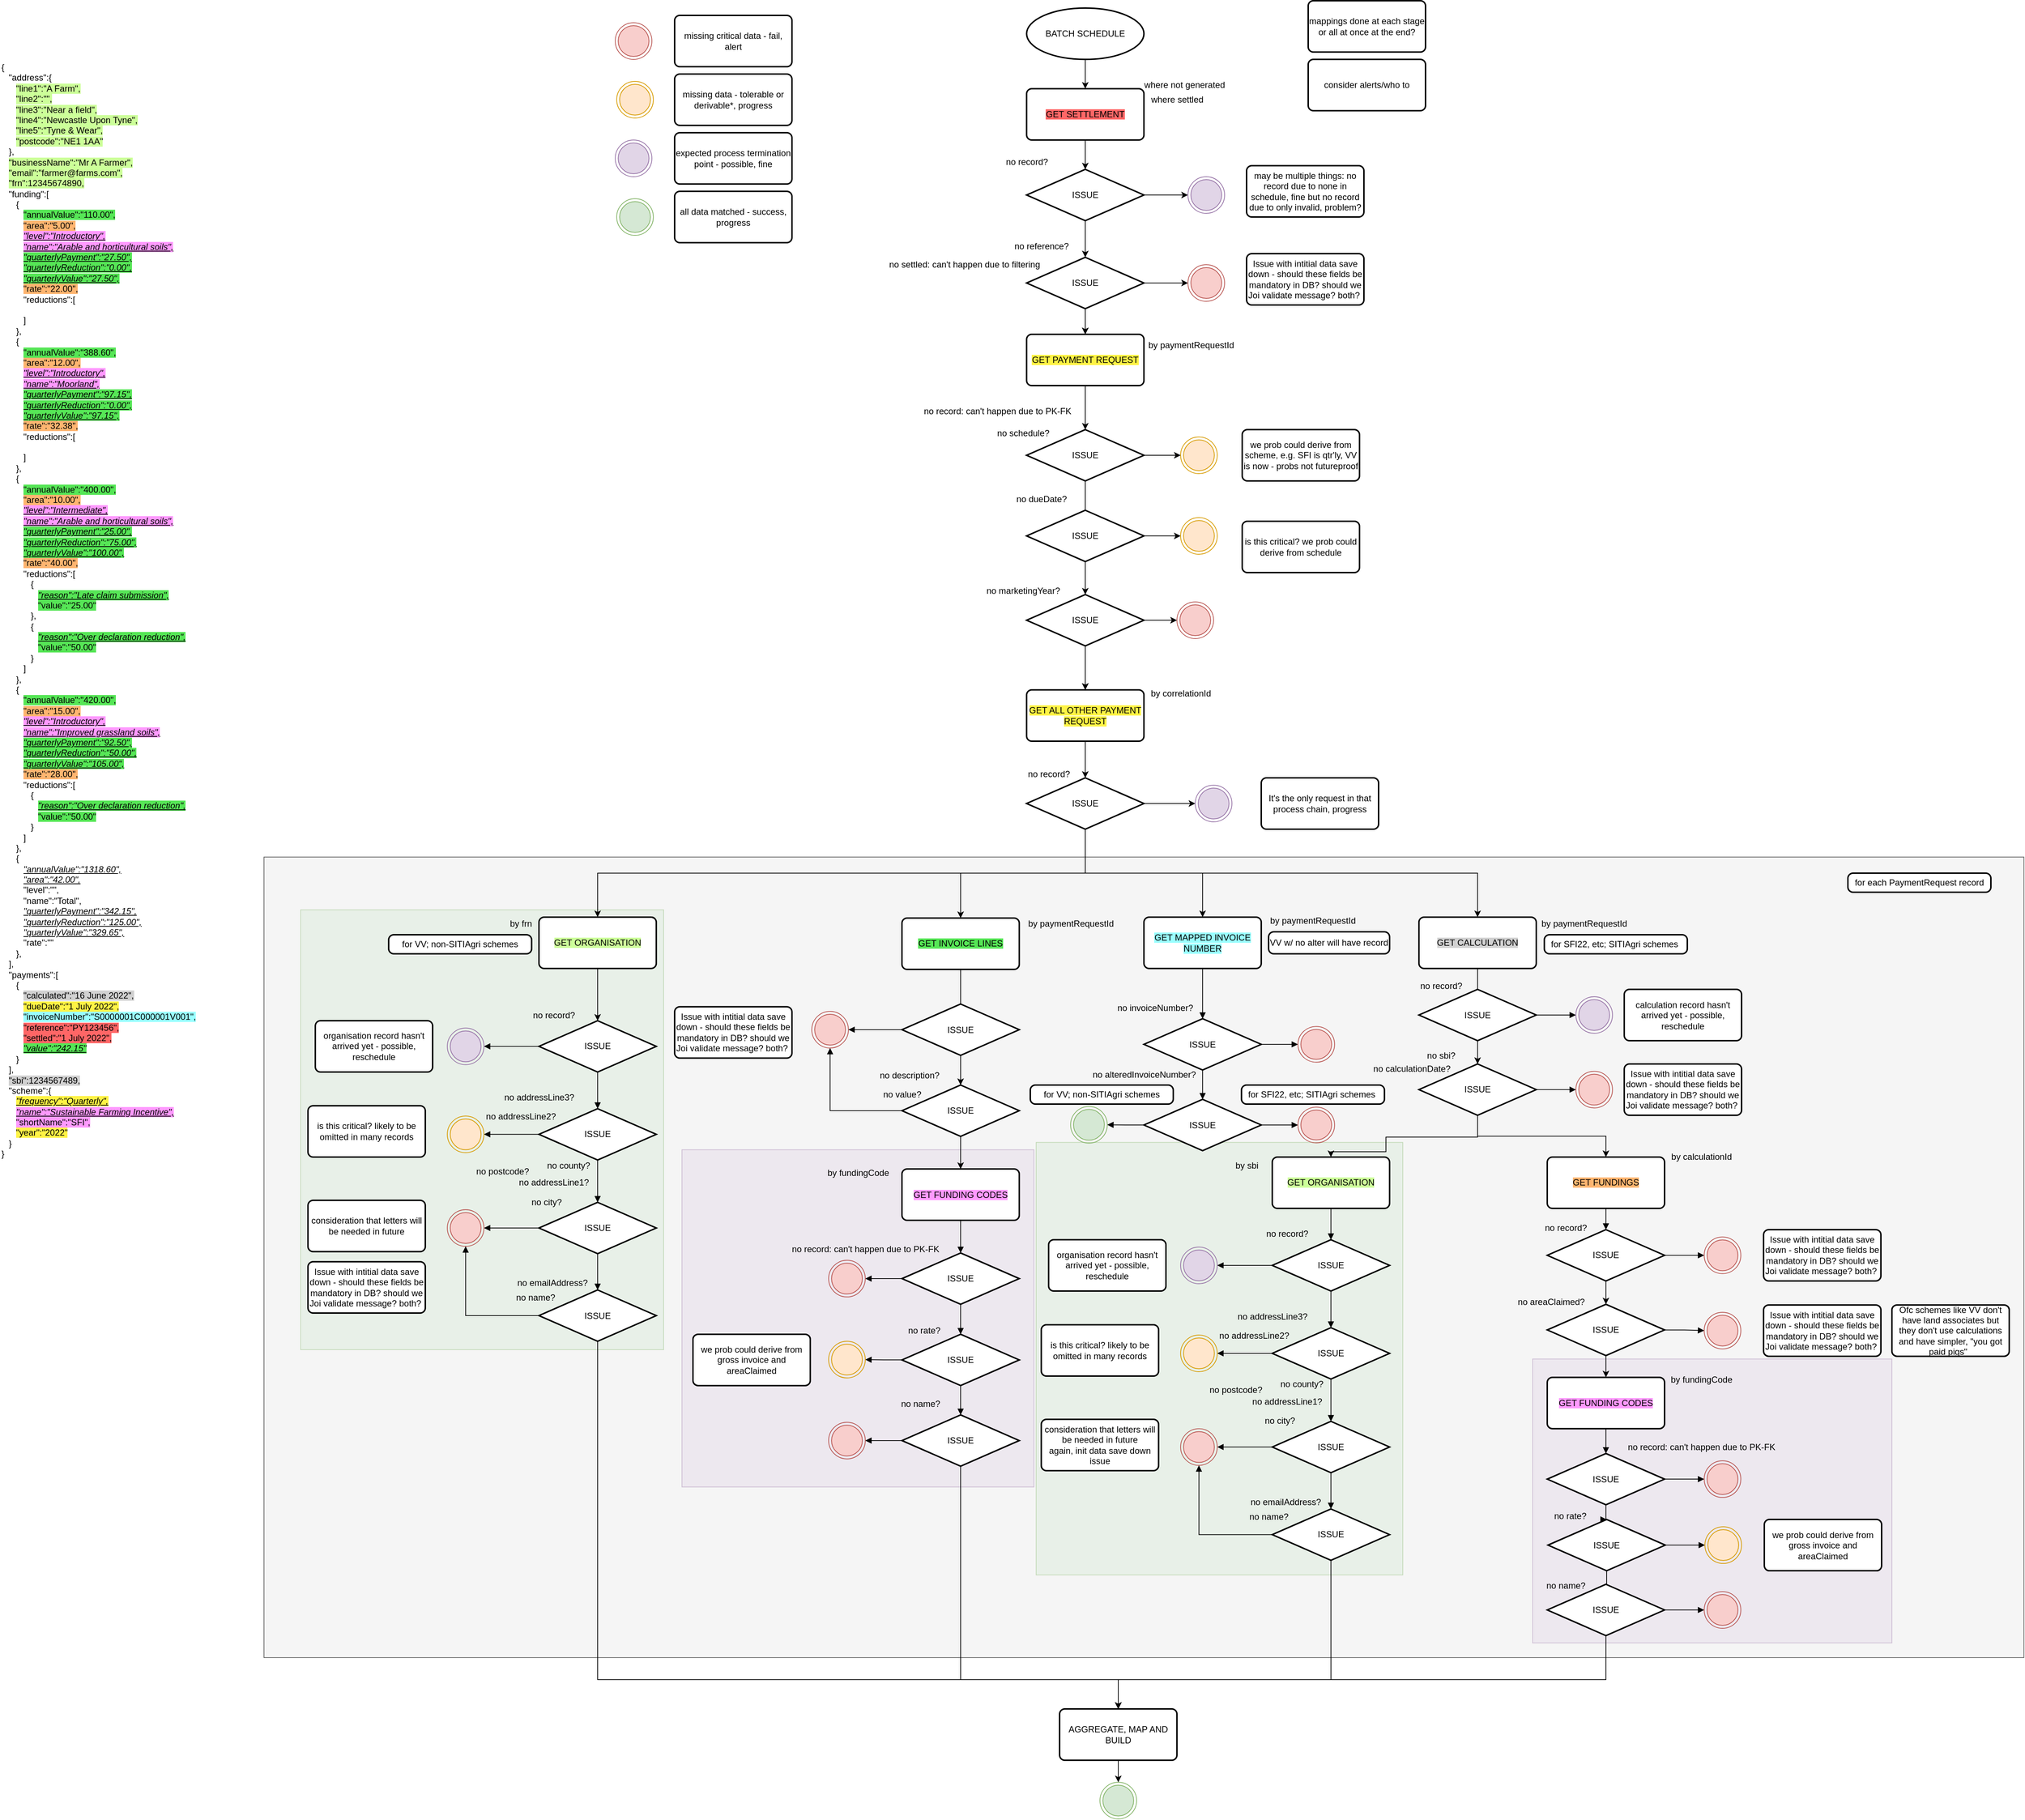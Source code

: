 <mxfile version="20.2.5" type="device"><diagram id="zHEQ0ik8PjDhDu7kq0nJ" name="Page-1"><mxGraphModel dx="6349" dy="1925" grid="1" gridSize="10" guides="1" tooltips="1" connect="1" arrows="1" fold="1" page="1" pageScale="1" pageWidth="827" pageHeight="1169" math="0" shadow="0"><root><mxCell id="0"/><mxCell id="1" parent="0"/><mxCell id="Yik_Grj0OSXRVgtuTlDM-26" value="" style="whiteSpace=wrap;html=1;labelBackgroundColor=#99FFFF;fillColor=#f5f5f5;strokeColor=#666666;fontColor=#333333;" vertex="1" parent="1"><mxGeometry x="-1000" y="1198.06" width="2400" height="1091.94" as="geometry"/></mxCell><mxCell id="GMnqrUVBTohBAbYzbJco-313" value="" style="whiteSpace=wrap;html=1;labelBackgroundColor=#99FFFF;fillColor=#d5e8d4;opacity=40;strokeColor=#82b366;" parent="1" vertex="1"><mxGeometry x="53" y="1587.25" width="500" height="590" as="geometry"/></mxCell><mxCell id="GMnqrUVBTohBAbYzbJco-314" value="" style="whiteSpace=wrap;html=1;labelBackgroundColor=#99FFFF;fillColor=#d5e8d4;opacity=40;strokeColor=#82b366;" parent="1" vertex="1"><mxGeometry x="-950" y="1270" width="495" height="600" as="geometry"/></mxCell><mxCell id="GMnqrUVBTohBAbYzbJco-312" value="" style="whiteSpace=wrap;html=1;labelBackgroundColor=#99FFFF;fillColor=#e1d5e7;opacity=40;strokeColor=#9673a6;" parent="1" vertex="1"><mxGeometry x="730" y="1882.69" width="490" height="387.31" as="geometry"/></mxCell><mxCell id="GMnqrUVBTohBAbYzbJco-311" value="" style="whiteSpace=wrap;html=1;labelBackgroundColor=#99FFFF;fillColor=#e1d5e7;opacity=40;strokeColor=#9673a6;" parent="1" vertex="1"><mxGeometry x="-430" y="1597.25" width="480" height="460" as="geometry"/></mxCell><mxCell id="ShpcvK3rZEgdpy1kp-PV-12" value="" style="edgeStyle=orthogonalEdgeStyle;rounded=0;orthogonalLoop=1;jettySize=auto;html=1;exitX=1;exitY=0.5;exitDx=0;exitDy=0;exitPerimeter=0;" parent="1" source="ShpcvK3rZEgdpy1kp-PV-2" target="ShpcvK3rZEgdpy1kp-PV-10" edge="1"><mxGeometry relative="1" as="geometry"/></mxCell><mxCell id="ShpcvK3rZEgdpy1kp-PV-13" style="edgeStyle=orthogonalEdgeStyle;rounded=0;orthogonalLoop=1;jettySize=auto;html=1;exitX=0.5;exitY=1;exitDx=0;exitDy=0;exitPerimeter=0;entryX=0.5;entryY=0;entryDx=0;entryDy=0;" parent="1" source="ShpcvK3rZEgdpy1kp-PV-2" target="ShpcvK3rZEgdpy1kp-PV-4" edge="1"><mxGeometry relative="1" as="geometry"/></mxCell><mxCell id="ShpcvK3rZEgdpy1kp-PV-20" value="" style="edgeStyle=orthogonalEdgeStyle;rounded=0;orthogonalLoop=1;jettySize=auto;html=1;" parent="1" source="ShpcvK3rZEgdpy1kp-PV-2" target="ShpcvK3rZEgdpy1kp-PV-4" edge="1"><mxGeometry relative="1" as="geometry"/></mxCell><mxCell id="ShpcvK3rZEgdpy1kp-PV-2" value="ISSUE" style="strokeWidth=2;html=1;shape=mxgraph.flowchart.decision;whiteSpace=wrap;" parent="1" vertex="1"><mxGeometry x="40" y="380" width="160" height="70" as="geometry"/></mxCell><mxCell id="ShpcvK3rZEgdpy1kp-PV-15" style="edgeStyle=orthogonalEdgeStyle;rounded=0;orthogonalLoop=1;jettySize=auto;html=1;exitX=0.5;exitY=1;exitDx=0;exitDy=0;exitPerimeter=0;entryX=0.5;entryY=0;entryDx=0;entryDy=0;" parent="1" source="ShpcvK3rZEgdpy1kp-PV-3" target="ShpcvK3rZEgdpy1kp-PV-5" edge="1"><mxGeometry relative="1" as="geometry"/></mxCell><mxCell id="ShpcvK3rZEgdpy1kp-PV-3" value="BATCH SCHEDULE" style="strokeWidth=2;html=1;shape=mxgraph.flowchart.start_1;whiteSpace=wrap;" parent="1" vertex="1"><mxGeometry x="40" y="40" width="160" height="70" as="geometry"/></mxCell><mxCell id="GMnqrUVBTohBAbYzbJco-108" value="" style="edgeStyle=orthogonalEdgeStyle;rounded=0;orthogonalLoop=1;jettySize=auto;html=1;" parent="1" source="ShpcvK3rZEgdpy1kp-PV-4" target="GMnqrUVBTohBAbYzbJco-107" edge="1"><mxGeometry relative="1" as="geometry"/></mxCell><mxCell id="ShpcvK3rZEgdpy1kp-PV-4" value="&lt;span style=&quot;background-color: rgb(255, 243, 69);&quot;&gt;GET PAYMENT REQUEST&lt;/span&gt;" style="rounded=1;whiteSpace=wrap;html=1;absoluteArcSize=1;arcSize=14;strokeWidth=2;" parent="1" vertex="1"><mxGeometry x="40" y="485" width="160" height="70" as="geometry"/></mxCell><mxCell id="GMnqrUVBTohBAbYzbJco-90" value="" style="edgeStyle=orthogonalEdgeStyle;rounded=0;orthogonalLoop=1;jettySize=auto;html=1;" parent="1" source="ShpcvK3rZEgdpy1kp-PV-5" target="GMnqrUVBTohBAbYzbJco-89" edge="1"><mxGeometry relative="1" as="geometry"/></mxCell><mxCell id="ShpcvK3rZEgdpy1kp-PV-5" value="&lt;span style=&quot;background-color: rgb(255, 102, 102);&quot;&gt;GET SETTLEMENT&lt;/span&gt;" style="rounded=1;whiteSpace=wrap;html=1;absoluteArcSize=1;arcSize=14;strokeWidth=2;" parent="1" vertex="1"><mxGeometry x="40" y="150" width="160" height="70" as="geometry"/></mxCell><mxCell id="GMnqrUVBTohBAbYzbJco-106" value="" style="edgeStyle=orthogonalEdgeStyle;rounded=0;orthogonalLoop=1;jettySize=auto;html=1;" parent="1" source="ShpcvK3rZEgdpy1kp-PV-6" target="GMnqrUVBTohBAbYzbJco-21" edge="1"><mxGeometry relative="1" as="geometry"/></mxCell><mxCell id="Yik_Grj0OSXRVgtuTlDM-4" value="" style="edgeStyle=orthogonalEdgeStyle;rounded=0;orthogonalLoop=1;jettySize=auto;html=1;" edge="1" parent="1" source="ShpcvK3rZEgdpy1kp-PV-6" target="Yik_Grj0OSXRVgtuTlDM-1"><mxGeometry relative="1" as="geometry"/></mxCell><mxCell id="ShpcvK3rZEgdpy1kp-PV-6" value="ISSUE" style="strokeWidth=2;html=1;shape=mxgraph.flowchart.decision;whiteSpace=wrap;" parent="1" vertex="1"><mxGeometry x="40" y="840" width="160" height="70" as="geometry"/></mxCell><mxCell id="ShpcvK3rZEgdpy1kp-PV-37" style="edgeStyle=orthogonalEdgeStyle;rounded=0;orthogonalLoop=1;jettySize=auto;html=1;exitX=0.5;exitY=1;exitDx=0;exitDy=0;entryX=0.5;entryY=0;entryDx=0;entryDy=0;entryPerimeter=0;" parent="1" source="ShpcvK3rZEgdpy1kp-PV-9" target="ShpcvK3rZEgdpy1kp-PV-36" edge="1"><mxGeometry relative="1" as="geometry"/></mxCell><mxCell id="ShpcvK3rZEgdpy1kp-PV-9" value="&lt;span style=&quot;background-color: rgb(209, 209, 209);&quot;&gt;GET CALCULATION&lt;/span&gt;" style="rounded=1;whiteSpace=wrap;html=1;absoluteArcSize=1;arcSize=14;strokeWidth=2;" parent="1" vertex="1"><mxGeometry x="575" y="1280" width="160" height="70" as="geometry"/></mxCell><mxCell id="ShpcvK3rZEgdpy1kp-PV-10" value="" style="ellipse;html=1;shape=endState;fillColor=#f8cecc;strokeColor=#b85450;" parent="1" vertex="1"><mxGeometry x="260" y="390" width="50" height="50" as="geometry"/></mxCell><mxCell id="GMnqrUVBTohBAbYzbJco-217" value="" style="edgeStyle=orthogonalEdgeStyle;rounded=0;orthogonalLoop=1;jettySize=auto;html=1;startArrow=none;startFill=0;endArrow=block;endFill=1;entryX=0.5;entryY=0;entryDx=0;entryDy=0;entryPerimeter=0;" parent="1" source="ShpcvK3rZEgdpy1kp-PV-35" target="GMnqrUVBTohBAbYzbJco-191" edge="1"><mxGeometry relative="1" as="geometry"/></mxCell><mxCell id="ShpcvK3rZEgdpy1kp-PV-35" value="&lt;span style=&quot;background-color: rgb(204, 255, 153);&quot;&gt;GET ORGANISATION&lt;/span&gt;" style="rounded=1;whiteSpace=wrap;html=1;absoluteArcSize=1;arcSize=14;strokeWidth=2;" parent="1" vertex="1"><mxGeometry x="375" y="1607.25" width="160" height="70" as="geometry"/></mxCell><mxCell id="ShpcvK3rZEgdpy1kp-PV-38" value="" style="edgeStyle=orthogonalEdgeStyle;rounded=0;orthogonalLoop=1;jettySize=auto;html=1;exitX=0.5;exitY=1;exitDx=0;exitDy=0;exitPerimeter=0;entryX=0.5;entryY=0;entryDx=0;entryDy=0;" parent="1" source="ShpcvK3rZEgdpy1kp-PV-36" target="ShpcvK3rZEgdpy1kp-PV-35" edge="1"><mxGeometry relative="1" as="geometry"><Array as="points"><mxPoint x="655" y="1580"/><mxPoint x="530" y="1580"/><mxPoint x="530" y="1600"/><mxPoint x="455" y="1600"/></Array></mxGeometry></mxCell><mxCell id="GMnqrUVBTohBAbYzbJco-135" value="" style="edgeStyle=orthogonalEdgeStyle;rounded=0;orthogonalLoop=1;jettySize=auto;html=1;startArrow=none;startFill=0;endArrow=block;endFill=1;" parent="1" source="ShpcvK3rZEgdpy1kp-PV-36" target="GMnqrUVBTohBAbYzbJco-134" edge="1"><mxGeometry relative="1" as="geometry"/></mxCell><mxCell id="ShpcvK3rZEgdpy1kp-PV-36" value="ISSUE" style="strokeWidth=2;html=1;shape=mxgraph.flowchart.decision;whiteSpace=wrap;" parent="1" vertex="1"><mxGeometry x="575" y="1480.25" width="160" height="70" as="geometry"/></mxCell><mxCell id="WUD91nmuDiih2VALlYm9-17" value="{&lt;br&gt;&amp;nbsp; &amp;nbsp;&quot;address&quot;:{&lt;br&gt;&amp;nbsp; &amp;nbsp; &amp;nbsp; &lt;span style=&quot;background-color: rgb(204, 255, 153);&quot;&gt;&quot;line1&quot;:&quot;A Farm&quot;,&lt;/span&gt;&lt;br&gt;&amp;nbsp; &amp;nbsp; &amp;nbsp; &lt;span style=&quot;background-color: rgb(204, 255, 153);&quot;&gt;&quot;line2&quot;:&quot;&quot;,&lt;/span&gt;&lt;br&gt;&amp;nbsp; &amp;nbsp; &amp;nbsp; &lt;span style=&quot;background-color: rgb(204, 255, 153);&quot;&gt;&quot;line3&quot;:&quot;Near a field&quot;,&lt;/span&gt;&lt;br&gt;&amp;nbsp; &amp;nbsp; &amp;nbsp; &lt;span style=&quot;background-color: rgb(204, 255, 153);&quot;&gt;&quot;line4&quot;:&quot;Newcastle Upon Tyne&quot;,&lt;/span&gt;&lt;br&gt;&amp;nbsp; &amp;nbsp; &amp;nbsp; &lt;span style=&quot;background-color: rgb(204, 255, 153);&quot;&gt;&quot;line5&quot;:&quot;Tyne &amp;amp; Wear&quot;,&lt;/span&gt;&lt;br&gt;&amp;nbsp; &amp;nbsp; &amp;nbsp; &lt;span style=&quot;background-color: rgb(204, 255, 153);&quot;&gt;&quot;postcode&quot;:&quot;NE1 1AA&quot;&lt;/span&gt;&lt;br&gt;&amp;nbsp; &amp;nbsp;},&lt;br&gt;&amp;nbsp; &amp;nbsp;&lt;span style=&quot;background-color: rgb(204, 255, 153);&quot;&gt;&quot;businessName&quot;:&quot;Mr A Farmer&quot;,&lt;/span&gt;&lt;br&gt;&amp;nbsp; &amp;nbsp;&lt;span style=&quot;background-color: rgb(204, 255, 153);&quot;&gt;&quot;email&quot;:&quot;farmer@farms.com&quot;,&lt;/span&gt;&lt;br&gt;&amp;nbsp; &amp;nbsp;&lt;span style=&quot;background-color: rgb(204, 255, 153);&quot;&gt;&quot;frn&quot;:12345674890,&lt;/span&gt;&lt;br&gt;&amp;nbsp; &amp;nbsp;&quot;funding&quot;:[&lt;br&gt;&amp;nbsp; &amp;nbsp; &amp;nbsp; {&lt;br&gt;&amp;nbsp; &amp;nbsp; &amp;nbsp; &amp;nbsp; &amp;nbsp;&lt;span style=&quot;background-color: rgb(86, 230, 86);&quot;&gt;&quot;annualValue&quot;:&quot;110.00&quot;,&lt;/span&gt;&lt;br&gt;&amp;nbsp; &amp;nbsp; &amp;nbsp; &amp;nbsp; &amp;nbsp;&lt;span style=&quot;background-color: rgb(255, 181, 112);&quot;&gt;&quot;area&quot;:&quot;5.00&quot;,&lt;/span&gt;&lt;br&gt;&amp;nbsp; &amp;nbsp; &amp;nbsp; &amp;nbsp; &amp;nbsp;&lt;u style=&quot;&quot;&gt;&lt;i style=&quot;background-color: rgb(255, 153, 255);&quot;&gt;&quot;level&quot;:&quot;Introductory&quot;,&lt;/i&gt;&lt;/u&gt;&lt;br&gt;&amp;nbsp; &amp;nbsp; &amp;nbsp; &amp;nbsp; &amp;nbsp;&lt;i style=&quot;&quot;&gt;&lt;u style=&quot;background-color: rgb(255, 153, 255);&quot;&gt;&quot;name&quot;:&quot;Arable and horticultural soils&quot;,&lt;/u&gt;&lt;/i&gt;&lt;br&gt;&amp;nbsp; &amp;nbsp; &amp;nbsp; &amp;nbsp; &amp;nbsp;&lt;u&gt;&lt;i style=&quot;background-color: rgb(86, 230, 86);&quot;&gt;&quot;quarterlyPayment&quot;:&quot;27.50&quot;,&lt;/i&gt;&lt;/u&gt;&lt;br&gt;&amp;nbsp; &amp;nbsp; &amp;nbsp; &amp;nbsp; &amp;nbsp;&lt;u&gt;&lt;i style=&quot;background-color: rgb(86, 230, 86);&quot;&gt;&quot;quarterlyReduction&quot;:&quot;0.00&quot;,&lt;/i&gt;&lt;/u&gt;&lt;br&gt;&amp;nbsp; &amp;nbsp; &amp;nbsp; &amp;nbsp; &amp;nbsp;&lt;u&gt;&lt;i style=&quot;background-color: rgb(86, 230, 86);&quot;&gt;&quot;quarterlyValue&quot;:&quot;27.50&quot;,&lt;/i&gt;&lt;/u&gt;&lt;br&gt;&amp;nbsp; &amp;nbsp; &amp;nbsp; &amp;nbsp; &amp;nbsp;&lt;span style=&quot;background-color: rgb(255, 181, 112);&quot;&gt;&quot;rate&quot;:&quot;22.00&quot;,&lt;/span&gt;&lt;br&gt;&amp;nbsp; &amp;nbsp; &amp;nbsp; &amp;nbsp; &amp;nbsp;&quot;reductions&quot;:[&lt;br&gt;&amp;nbsp; &amp;nbsp; &amp;nbsp; &amp;nbsp; &amp;nbsp; &amp;nbsp;&amp;nbsp;&lt;br&gt;&amp;nbsp; &amp;nbsp; &amp;nbsp; &amp;nbsp; &amp;nbsp;]&lt;br&gt;&amp;nbsp; &amp;nbsp; &amp;nbsp; },&lt;br&gt;&amp;nbsp; &amp;nbsp; &amp;nbsp; {&lt;br&gt;&amp;nbsp; &amp;nbsp; &amp;nbsp; &amp;nbsp; &amp;nbsp;&lt;span style=&quot;background-color: rgb(86, 230, 86);&quot;&gt;&quot;annualValue&quot;:&quot;388.60&quot;,&lt;/span&gt;&lt;br&gt;&amp;nbsp; &amp;nbsp; &amp;nbsp; &amp;nbsp; &amp;nbsp;&lt;span style=&quot;background-color: rgb(255, 181, 112);&quot;&gt;&quot;area&quot;:&quot;12.00&quot;,&lt;/span&gt;&lt;br&gt;&amp;nbsp; &amp;nbsp; &amp;nbsp; &amp;nbsp; &amp;nbsp;&lt;u&gt;&lt;i style=&quot;background-color: rgb(255, 153, 255);&quot;&gt;&quot;level&quot;:&quot;Introductory&quot;,&lt;/i&gt;&lt;/u&gt;&lt;br&gt;&amp;nbsp; &amp;nbsp; &amp;nbsp; &amp;nbsp; &amp;nbsp;&lt;u&gt;&lt;i style=&quot;background-color: rgb(255, 153, 255);&quot;&gt;&quot;name&quot;:&quot;Moorland&quot;,&lt;/i&gt;&lt;/u&gt;&lt;br&gt;&amp;nbsp; &amp;nbsp; &amp;nbsp; &amp;nbsp; &amp;nbsp;&lt;u style=&quot;&quot;&gt;&lt;i style=&quot;background-color: rgb(86, 230, 86);&quot;&gt;&quot;quarterlyPayment&quot;:&quot;97.15&quot;,&lt;/i&gt;&lt;/u&gt;&lt;br&gt;&amp;nbsp; &amp;nbsp; &amp;nbsp; &amp;nbsp; &lt;i style=&quot;&quot;&gt;&amp;nbsp;&lt;/i&gt;&lt;i style=&quot;text-decoration-line: underline; background-color: rgb(86, 230, 86);&quot;&gt;&quot;quarterlyReduction&quot;:&quot;0.00&quot;,&lt;/i&gt;&lt;br&gt;&amp;nbsp; &amp;nbsp; &amp;nbsp; &amp;nbsp; &amp;nbsp;&lt;u&gt;&lt;i style=&quot;background-color: rgb(86, 230, 86);&quot;&gt;&quot;quarterlyValue&quot;:&quot;97.15&quot;,&lt;/i&gt;&lt;/u&gt;&lt;br&gt;&amp;nbsp; &amp;nbsp; &amp;nbsp; &amp;nbsp; &amp;nbsp;&lt;span style=&quot;background-color: rgb(255, 181, 112);&quot;&gt;&quot;rate&quot;:&quot;32.38&quot;,&lt;/span&gt;&lt;br&gt;&amp;nbsp; &amp;nbsp; &amp;nbsp; &amp;nbsp; &amp;nbsp;&quot;reductions&quot;:[&lt;br&gt;&amp;nbsp; &amp;nbsp; &amp;nbsp; &amp;nbsp; &amp;nbsp; &amp;nbsp;&amp;nbsp;&lt;br&gt;&amp;nbsp; &amp;nbsp; &amp;nbsp; &amp;nbsp; &amp;nbsp;]&lt;br&gt;&amp;nbsp; &amp;nbsp; &amp;nbsp; },&lt;br&gt;&amp;nbsp; &amp;nbsp; &amp;nbsp; {&lt;br&gt;&amp;nbsp; &amp;nbsp; &amp;nbsp; &amp;nbsp; &amp;nbsp;&lt;span style=&quot;background-color: rgb(86, 230, 86);&quot;&gt;&quot;annualValue&quot;:&quot;400.00&quot;,&lt;/span&gt;&lt;br&gt;&amp;nbsp; &amp;nbsp; &amp;nbsp; &amp;nbsp; &amp;nbsp;&lt;span style=&quot;background-color: rgb(255, 181, 112);&quot;&gt;&quot;area&quot;:&quot;10.00&quot;,&lt;/span&gt;&lt;br&gt;&amp;nbsp; &amp;nbsp; &amp;nbsp; &amp;nbsp; &amp;nbsp;&lt;u style=&quot;&quot;&gt;&lt;i style=&quot;background-color: rgb(255, 153, 255);&quot;&gt;&quot;level&quot;:&quot;Intermediate&quot;,&lt;/i&gt;&lt;/u&gt;&lt;br&gt;&amp;nbsp; &amp;nbsp; &amp;nbsp; &amp;nbsp; &amp;nbsp;&lt;u style=&quot;&quot;&gt;&lt;i style=&quot;background-color: rgb(255, 153, 255);&quot;&gt;&quot;name&quot;:&quot;Arable and horticultural soils&quot;,&lt;/i&gt;&lt;/u&gt;&lt;br&gt;&amp;nbsp; &amp;nbsp; &amp;nbsp; &amp;nbsp; &amp;nbsp;&lt;u&gt;&lt;i style=&quot;background-color: rgb(86, 230, 86);&quot;&gt;&quot;quarterlyPayment&quot;:&quot;25.00&quot;,&lt;/i&gt;&lt;/u&gt;&lt;br&gt;&amp;nbsp; &amp;nbsp; &amp;nbsp; &amp;nbsp; &amp;nbsp;&lt;u&gt;&lt;i style=&quot;background-color: rgb(86, 230, 86);&quot;&gt;&quot;quarterlyReduction&quot;:&quot;75.00&quot;,&lt;/i&gt;&lt;/u&gt;&lt;br&gt;&amp;nbsp; &amp;nbsp; &amp;nbsp; &amp;nbsp; &amp;nbsp;&lt;u&gt;&lt;i style=&quot;background-color: rgb(86, 230, 86);&quot;&gt;&quot;quarterlyValue&quot;:&quot;100.00&quot;,&lt;/i&gt;&lt;/u&gt;&lt;br&gt;&amp;nbsp; &amp;nbsp; &amp;nbsp; &amp;nbsp; &amp;nbsp;&lt;span style=&quot;background-color: rgb(255, 181, 112);&quot;&gt;&quot;rate&quot;:&quot;40.00&quot;,&lt;/span&gt;&lt;br&gt;&amp;nbsp; &amp;nbsp; &amp;nbsp; &amp;nbsp; &amp;nbsp;&quot;reductions&quot;:[&lt;br&gt;&amp;nbsp; &amp;nbsp; &amp;nbsp; &amp;nbsp; &amp;nbsp; &amp;nbsp; {&lt;br&gt;&amp;nbsp; &amp;nbsp; &amp;nbsp; &amp;nbsp; &amp;nbsp; &amp;nbsp; &amp;nbsp; &amp;nbsp;&lt;u&gt;&lt;i style=&quot;background-color: rgb(86, 230, 86);&quot;&gt;&quot;reason&quot;:&quot;Late claim submission&quot;,&lt;/i&gt;&lt;/u&gt;&lt;br&gt;&amp;nbsp; &amp;nbsp; &amp;nbsp; &amp;nbsp; &amp;nbsp; &amp;nbsp; &amp;nbsp; &amp;nbsp;&lt;span style=&quot;background-color: rgb(86, 230, 86);&quot;&gt;&quot;value&quot;:&quot;25.00&quot;&lt;/span&gt;&lt;br&gt;&amp;nbsp; &amp;nbsp; &amp;nbsp; &amp;nbsp; &amp;nbsp; &amp;nbsp; },&lt;br&gt;&amp;nbsp; &amp;nbsp; &amp;nbsp; &amp;nbsp; &amp;nbsp; &amp;nbsp; {&lt;br&gt;&amp;nbsp; &amp;nbsp; &amp;nbsp; &amp;nbsp; &amp;nbsp; &amp;nbsp; &amp;nbsp; &amp;nbsp;&lt;u&gt;&lt;i style=&quot;background-color: rgb(86, 230, 86);&quot;&gt;&quot;reason&quot;:&quot;Over declaration reduction&quot;,&lt;/i&gt;&lt;/u&gt;&lt;br&gt;&amp;nbsp; &amp;nbsp; &amp;nbsp; &amp;nbsp; &amp;nbsp; &amp;nbsp; &amp;nbsp; &amp;nbsp;&lt;span style=&quot;background-color: rgb(86, 230, 86);&quot;&gt;&quot;value&quot;:&quot;50.00&quot;&lt;/span&gt;&lt;br&gt;&amp;nbsp; &amp;nbsp; &amp;nbsp; &amp;nbsp; &amp;nbsp; &amp;nbsp; }&lt;br&gt;&amp;nbsp; &amp;nbsp; &amp;nbsp; &amp;nbsp; &amp;nbsp;]&lt;br&gt;&amp;nbsp; &amp;nbsp; &amp;nbsp; },&lt;br&gt;&amp;nbsp; &amp;nbsp; &amp;nbsp; {&lt;br&gt;&amp;nbsp; &amp;nbsp; &amp;nbsp; &amp;nbsp; &amp;nbsp;&lt;span style=&quot;background-color: rgb(86, 230, 86);&quot;&gt;&quot;annualValue&quot;:&quot;420.00&quot;,&lt;/span&gt;&lt;br&gt;&amp;nbsp; &amp;nbsp; &amp;nbsp; &amp;nbsp; &amp;nbsp;&lt;span style=&quot;background-color: rgb(255, 181, 112);&quot;&gt;&quot;area&quot;:&quot;15.00&quot;,&lt;/span&gt;&lt;br&gt;&amp;nbsp; &amp;nbsp; &amp;nbsp; &amp;nbsp; &amp;nbsp;&lt;u&gt;&lt;i style=&quot;background-color: rgb(255, 153, 255);&quot;&gt;&quot;level&quot;:&quot;Introductory&quot;,&lt;/i&gt;&lt;/u&gt;&lt;br&gt;&amp;nbsp; &amp;nbsp; &amp;nbsp; &amp;nbsp; &amp;nbsp;&lt;u&gt;&lt;i style=&quot;background-color: rgb(255, 153, 255);&quot;&gt;&quot;name&quot;:&quot;Improved grassland soils&quot;,&lt;/i&gt;&lt;/u&gt;&lt;br&gt;&amp;nbsp; &amp;nbsp; &amp;nbsp; &amp;nbsp; &amp;nbsp;&lt;u style=&quot;&quot;&gt;&lt;i style=&quot;background-color: rgb(86, 230, 86);&quot;&gt;&quot;quarterlyPayment&quot;:&quot;92.50&quot;,&lt;/i&gt;&lt;/u&gt;&lt;br&gt;&amp;nbsp; &amp;nbsp; &amp;nbsp; &amp;nbsp; &amp;nbsp;&lt;u style=&quot;&quot;&gt;&lt;i style=&quot;background-color: rgb(86, 230, 86);&quot;&gt;&quot;quarterlyReduction&quot;:&quot;50.00&quot;,&lt;/i&gt;&lt;/u&gt;&lt;br&gt;&amp;nbsp; &amp;nbsp; &amp;nbsp; &amp;nbsp; &amp;nbsp;&lt;u&gt;&lt;i style=&quot;background-color: rgb(86, 230, 86);&quot;&gt;&quot;quarterlyValue&quot;:&quot;105.00&quot;,&lt;/i&gt;&lt;/u&gt;&lt;br&gt;&amp;nbsp; &amp;nbsp; &amp;nbsp; &amp;nbsp; &amp;nbsp;&lt;span style=&quot;background-color: rgb(255, 181, 112);&quot;&gt;&quot;rate&quot;:&quot;28.00&quot;,&lt;/span&gt;&lt;br&gt;&amp;nbsp; &amp;nbsp; &amp;nbsp; &amp;nbsp; &amp;nbsp;&quot;reductions&quot;:[&lt;br&gt;&amp;nbsp; &amp;nbsp; &amp;nbsp; &amp;nbsp; &amp;nbsp; &amp;nbsp; {&lt;br&gt;&amp;nbsp; &amp;nbsp; &amp;nbsp; &amp;nbsp; &amp;nbsp; &amp;nbsp; &amp;nbsp; &amp;nbsp;&lt;u&gt;&lt;i style=&quot;background-color: rgb(86, 230, 86);&quot;&gt;&quot;reason&quot;:&quot;Over declaration reduction&quot;,&lt;/i&gt;&lt;/u&gt;&lt;br&gt;&amp;nbsp; &amp;nbsp; &amp;nbsp; &amp;nbsp; &amp;nbsp; &amp;nbsp; &amp;nbsp; &amp;nbsp;&lt;span style=&quot;background-color: rgb(86, 230, 86);&quot;&gt;&quot;value&quot;:&quot;50.00&quot;&lt;/span&gt;&lt;br&gt;&amp;nbsp; &amp;nbsp; &amp;nbsp; &amp;nbsp; &amp;nbsp; &amp;nbsp; }&lt;br&gt;&amp;nbsp; &amp;nbsp; &amp;nbsp; &amp;nbsp; &amp;nbsp;]&lt;br&gt;&amp;nbsp; &amp;nbsp; &amp;nbsp; },&lt;br&gt;&amp;nbsp; &amp;nbsp; &amp;nbsp; {&lt;br&gt;&amp;nbsp; &amp;nbsp; &amp;nbsp; &amp;nbsp; &amp;nbsp;&lt;u&gt;&lt;i&gt;&quot;annualValue&quot;:&quot;1318.60&quot;,&lt;/i&gt;&lt;/u&gt;&lt;br&gt;&amp;nbsp; &amp;nbsp; &amp;nbsp; &amp;nbsp; &amp;nbsp;&lt;u&gt;&lt;i&gt;&quot;area&quot;:&quot;42.00&quot;,&lt;/i&gt;&lt;/u&gt;&lt;br&gt;&amp;nbsp; &amp;nbsp; &amp;nbsp; &amp;nbsp; &amp;nbsp;&quot;level&quot;:&quot;&quot;,&lt;br&gt;&amp;nbsp; &amp;nbsp; &amp;nbsp; &amp;nbsp; &amp;nbsp;&quot;name&quot;:&quot;Total&quot;,&lt;br&gt;&amp;nbsp; &amp;nbsp; &amp;nbsp; &amp;nbsp; &amp;nbsp;&lt;u&gt;&lt;i&gt;&quot;quarterlyPayment&quot;:&quot;342.15&quot;,&lt;/i&gt;&lt;/u&gt;&lt;br&gt;&amp;nbsp; &amp;nbsp; &amp;nbsp; &amp;nbsp; &amp;nbsp;&lt;u&gt;&lt;i&gt;&quot;quarterlyReduction&quot;:&quot;125.00&quot;,&lt;/i&gt;&lt;/u&gt;&lt;br&gt;&amp;nbsp; &amp;nbsp; &amp;nbsp; &amp;nbsp; &amp;nbsp;&lt;u&gt;&lt;i&gt;&quot;quarterlyValue&quot;:&quot;329.65&quot;,&lt;/i&gt;&lt;/u&gt;&lt;br&gt;&amp;nbsp; &amp;nbsp; &amp;nbsp; &amp;nbsp; &amp;nbsp;&quot;rate&quot;:&quot;&quot;&lt;br&gt;&amp;nbsp; &amp;nbsp; &amp;nbsp; },&lt;br&gt;&amp;nbsp; &amp;nbsp;],&lt;br&gt;&amp;nbsp; &amp;nbsp;&quot;payments&quot;:[&lt;br&gt;&amp;nbsp; &amp;nbsp; &amp;nbsp; {&lt;br&gt;&amp;nbsp; &amp;nbsp; &amp;nbsp; &amp;nbsp; &amp;nbsp;&lt;span style=&quot;background-color: rgb(209, 209, 209);&quot;&gt;&quot;calculated&quot;:&quot;16 June 2022&quot;,&lt;/span&gt;&lt;br&gt;&amp;nbsp; &amp;nbsp; &amp;nbsp; &amp;nbsp; &amp;nbsp;&lt;span style=&quot;background-color: rgb(255, 243, 69);&quot;&gt;&quot;dueDate&quot;:&quot;1 July 2022&quot;,&lt;/span&gt;&lt;br&gt;&amp;nbsp; &amp;nbsp; &amp;nbsp; &amp;nbsp; &amp;nbsp;&lt;span style=&quot;background-color: rgb(153, 255, 255);&quot;&gt;&quot;invoiceNumber&quot;:&quot;S0000001C000001V001&quot;,&lt;/span&gt;&lt;br&gt;&amp;nbsp; &amp;nbsp; &amp;nbsp; &amp;nbsp; &amp;nbsp;&lt;span style=&quot;background-color: rgb(255, 102, 102);&quot;&gt;&quot;reference&quot;:&quot;PY123456&quot;,&lt;/span&gt;&lt;br&gt;&amp;nbsp; &amp;nbsp; &amp;nbsp; &amp;nbsp; &amp;nbsp;&lt;span style=&quot;background-color: rgb(255, 102, 102);&quot;&gt;&quot;settled&quot;:&quot;1 July 2022&quot;,&lt;/span&gt;&lt;br&gt;&amp;nbsp; &amp;nbsp; &amp;nbsp; &amp;nbsp; &amp;nbsp;&lt;u style=&quot;&quot;&gt;&lt;i style=&quot;background-color: rgb(86, 230, 86);&quot;&gt;&quot;value&quot;:&quot;242.15&quot;&lt;/i&gt;&lt;/u&gt;&lt;br&gt;&amp;nbsp; &amp;nbsp; &amp;nbsp; }&lt;br&gt;&amp;nbsp; &amp;nbsp;],&lt;br&gt;&amp;nbsp; &amp;nbsp;&lt;span style=&quot;background-color: rgb(209, 209, 209);&quot;&gt;&quot;sbi&quot;:1234567489,&lt;/span&gt;&lt;br&gt;&amp;nbsp; &amp;nbsp;&quot;scheme&quot;:{&lt;br&gt;&amp;nbsp; &amp;nbsp; &amp;nbsp; &lt;span style=&quot;background-color: rgb(255, 243, 69);&quot;&gt;&lt;u&gt;&lt;i&gt;&quot;frequency&quot;:&quot;Quarterly&quot;,&lt;/i&gt;&lt;/u&gt;&lt;/span&gt;&lt;br&gt;&amp;nbsp; &amp;nbsp; &amp;nbsp; &lt;u&gt;&lt;i style=&quot;background-color: rgb(255, 153, 255);&quot;&gt;&quot;name&quot;:&quot;Sustainable Farming Incentive&quot;,&lt;/i&gt;&lt;/u&gt;&lt;br&gt;&amp;nbsp; &amp;nbsp; &amp;nbsp; &lt;span style=&quot;background-color: rgb(255, 153, 255);&quot;&gt;&quot;shortName&quot;:&quot;SFI&quot;,&lt;/span&gt;&lt;br&gt;&amp;nbsp; &amp;nbsp; &amp;nbsp; &lt;span style=&quot;background-color: rgb(255, 243, 69);&quot;&gt;&quot;year&quot;:&quot;2022&quot;&lt;/span&gt;&lt;br&gt;&amp;nbsp; &amp;nbsp;}&lt;br&gt;}" style="text;whiteSpace=wrap;html=1;fillColor=default;" parent="1" vertex="1"><mxGeometry x="-1360" y="107.25" width="300" height="1520" as="geometry"/></mxCell><mxCell id="WUD91nmuDiih2VALlYm9-52" value="" style="edgeStyle=orthogonalEdgeStyle;rounded=0;orthogonalLoop=1;jettySize=auto;html=1;fontColor=#000000;entryX=0.5;entryY=0;entryDx=0;entryDy=0;entryPerimeter=0;startArrow=none;" parent="1" source="GMnqrUVBTohBAbYzbJco-247" target="WUD91nmuDiih2VALlYm9-49" edge="1"><mxGeometry relative="1" as="geometry"><mxPoint x="830.0" y="1768.25" as="targetPoint"/></mxGeometry></mxCell><mxCell id="WUD91nmuDiih2VALlYm9-39" value="&lt;span style=&quot;background-color: rgb(255, 181, 112);&quot;&gt;GET FUNDINGS&lt;/span&gt;" style="rounded=1;whiteSpace=wrap;html=1;absoluteArcSize=1;arcSize=14;strokeWidth=2;" parent="1" vertex="1"><mxGeometry x="750" y="1607.25" width="160" height="70" as="geometry"/></mxCell><mxCell id="WUD91nmuDiih2VALlYm9-40" value="" style="edgeStyle=orthogonalEdgeStyle;rounded=0;orthogonalLoop=1;jettySize=auto;html=1;exitX=0.5;exitY=1;exitDx=0;exitDy=0;exitPerimeter=0;entryX=0.5;entryY=0;entryDx=0;entryDy=0;" parent="1" source="ShpcvK3rZEgdpy1kp-PV-36" target="WUD91nmuDiih2VALlYm9-39" edge="1"><mxGeometry relative="1" as="geometry"/></mxCell><mxCell id="WUD91nmuDiih2VALlYm9-46" value="mappings done at each stage or all at once at the end?" style="rounded=1;whiteSpace=wrap;html=1;absoluteArcSize=1;arcSize=14;strokeWidth=2;" parent="1" vertex="1"><mxGeometry x="424" y="30" width="160" height="70" as="geometry"/></mxCell><mxCell id="GMnqrUVBTohBAbYzbJco-257" value="" style="edgeStyle=orthogonalEdgeStyle;rounded=0;orthogonalLoop=1;jettySize=auto;html=1;startArrow=none;startFill=0;endArrow=block;endFill=1;" parent="1" source="WUD91nmuDiih2VALlYm9-49" target="GMnqrUVBTohBAbYzbJco-255" edge="1"><mxGeometry relative="1" as="geometry"/></mxCell><mxCell id="WUD91nmuDiih2VALlYm9-49" value="ISSUE" style="strokeWidth=2;html=1;shape=mxgraph.flowchart.decision;whiteSpace=wrap;" parent="1" vertex="1"><mxGeometry x="750" y="1808.06" width="160" height="70" as="geometry"/></mxCell><mxCell id="WUD91nmuDiih2VALlYm9-56" value="consider alerts/who to" style="rounded=1;whiteSpace=wrap;html=1;absoluteArcSize=1;arcSize=14;strokeWidth=2;" parent="1" vertex="1"><mxGeometry x="424" y="110" width="160" height="70" as="geometry"/></mxCell><mxCell id="WUD91nmuDiih2VALlYm9-68" value="where settled" style="text;html=1;align=center;verticalAlign=middle;resizable=0;points=[];autosize=1;strokeColor=none;fillColor=none;fontColor=#000000;" parent="1" vertex="1"><mxGeometry x="200" y="150" width="90" height="30" as="geometry"/></mxCell><mxCell id="WUD91nmuDiih2VALlYm9-69" value="no dueDate?" style="text;html=1;align=center;verticalAlign=middle;resizable=0;points=[];autosize=1;strokeColor=none;fillColor=none;fontColor=#000000;" parent="1" vertex="1"><mxGeometry x="15" y="695" width="90" height="30" as="geometry"/></mxCell><mxCell id="WUD91nmuDiih2VALlYm9-70" value="no marketingYear?" style="text;html=1;align=center;verticalAlign=middle;resizable=0;points=[];autosize=1;strokeColor=none;fillColor=none;fontColor=#000000;" parent="1" vertex="1"><mxGeometry x="-25" y="820" width="120" height="30" as="geometry"/></mxCell><mxCell id="WUD91nmuDiih2VALlYm9-71" value="where not generated" style="text;html=1;align=center;verticalAlign=middle;resizable=0;points=[];autosize=1;strokeColor=none;fillColor=none;fontColor=#000000;" parent="1" vertex="1"><mxGeometry x="190" y="130" width="130" height="30" as="geometry"/></mxCell><mxCell id="WUD91nmuDiih2VALlYm9-72" value="by paymentRequestId" style="text;html=1;align=center;verticalAlign=middle;resizable=0;points=[];autosize=1;strokeColor=none;fillColor=none;fontColor=#000000;" parent="1" vertex="1"><mxGeometry x="194" y="485" width="140" height="30" as="geometry"/></mxCell><mxCell id="WUD91nmuDiih2VALlYm9-73" value="no schedule?" style="text;html=1;align=center;verticalAlign=middle;resizable=0;points=[];autosize=1;strokeColor=none;fillColor=none;fontColor=#000000;" parent="1" vertex="1"><mxGeometry x="-10" y="605" width="90" height="30" as="geometry"/></mxCell><mxCell id="WUD91nmuDiih2VALlYm9-76" value="no record?" style="text;html=1;align=center;verticalAlign=middle;resizable=0;points=[];autosize=1;strokeColor=none;fillColor=none;fontColor=#000000;" parent="1" vertex="1"><mxGeometry x="565" y="1358.5" width="80" height="30" as="geometry"/></mxCell><mxCell id="WUD91nmuDiih2VALlYm9-77" value="no calculationDate?" style="text;html=1;align=center;verticalAlign=middle;resizable=0;points=[];autosize=1;strokeColor=none;fillColor=none;fontColor=#000000;" parent="1" vertex="1"><mxGeometry x="500" y="1472.25" width="130" height="30" as="geometry"/></mxCell><mxCell id="WUD91nmuDiih2VALlYm9-78" value="no sbi?" style="text;html=1;align=center;verticalAlign=middle;resizable=0;points=[];autosize=1;strokeColor=none;fillColor=none;fontColor=#000000;" parent="1" vertex="1"><mxGeometry x="575" y="1453.5" width="60" height="30" as="geometry"/></mxCell><mxCell id="WUD91nmuDiih2VALlYm9-79" value="by sbi" style="text;html=1;align=center;verticalAlign=middle;resizable=0;points=[];autosize=1;strokeColor=none;fillColor=none;fontColor=#000000;" parent="1" vertex="1"><mxGeometry x="315" y="1603.5" width="50" height="30" as="geometry"/></mxCell><mxCell id="WUD91nmuDiih2VALlYm9-91" value="no areaClaimed?" style="text;html=1;align=center;verticalAlign=middle;resizable=0;points=[];autosize=1;strokeColor=none;fillColor=none;fontColor=#000000;" parent="1" vertex="1"><mxGeometry x="700" y="1790" width="110" height="30" as="geometry"/></mxCell><mxCell id="WUD91nmuDiih2VALlYm9-92" value="by calculationId" style="text;html=1;align=center;verticalAlign=middle;resizable=0;points=[];autosize=1;strokeColor=none;fillColor=none;fontColor=#000000;" parent="1" vertex="1"><mxGeometry x="905" y="1591.5" width="110" height="30" as="geometry"/></mxCell><mxCell id="WUD91nmuDiih2VALlYm9-94" style="edgeStyle=orthogonalEdgeStyle;rounded=0;orthogonalLoop=1;jettySize=auto;html=1;exitX=0.5;exitY=1;exitDx=0;exitDy=0;entryX=0.5;entryY=0;entryDx=0;entryDy=0;entryPerimeter=0;startArrow=none;" parent="1" source="GMnqrUVBTohBAbYzbJco-123" target="WUD91nmuDiih2VALlYm9-100" edge="1"><mxGeometry relative="1" as="geometry"/></mxCell><mxCell id="WUD91nmuDiih2VALlYm9-95" value="&lt;span style=&quot;background-color: rgb(86, 230, 86);&quot;&gt;GET INVOICE LINES&lt;/span&gt;" style="rounded=1;whiteSpace=wrap;html=1;absoluteArcSize=1;arcSize=14;strokeWidth=2;" parent="1" vertex="1"><mxGeometry x="-130" y="1281.25" width="160" height="70" as="geometry"/></mxCell><mxCell id="GMnqrUVBTohBAbYzbJco-294" value="" style="edgeStyle=orthogonalEdgeStyle;rounded=0;orthogonalLoop=1;jettySize=auto;html=1;startArrow=none;startFill=0;endArrow=block;endFill=1;" parent="1" source="WUD91nmuDiih2VALlYm9-97" target="GMnqrUVBTohBAbYzbJco-286" edge="1"><mxGeometry relative="1" as="geometry"/></mxCell><mxCell id="WUD91nmuDiih2VALlYm9-97" value="&lt;span style=&quot;background-color: rgb(255, 153, 255);&quot;&gt;GET FUNDING CODES&lt;/span&gt;" style="rounded=1;whiteSpace=wrap;html=1;absoluteArcSize=1;arcSize=14;strokeWidth=2;" parent="1" vertex="1"><mxGeometry x="-130" y="1623.5" width="160" height="70" as="geometry"/></mxCell><mxCell id="WUD91nmuDiih2VALlYm9-98" value="" style="edgeStyle=orthogonalEdgeStyle;rounded=0;orthogonalLoop=1;jettySize=auto;html=1;exitX=0.5;exitY=1;exitDx=0;exitDy=0;exitPerimeter=0;entryX=0.5;entryY=0;entryDx=0;entryDy=0;" parent="1" source="WUD91nmuDiih2VALlYm9-100" target="WUD91nmuDiih2VALlYm9-97" edge="1"><mxGeometry relative="1" as="geometry"/></mxCell><mxCell id="GMnqrUVBTohBAbYzbJco-128" style="edgeStyle=orthogonalEdgeStyle;rounded=0;orthogonalLoop=1;jettySize=auto;html=1;exitX=0;exitY=0.5;exitDx=0;exitDy=0;exitPerimeter=0;entryX=0.5;entryY=1;entryDx=0;entryDy=0;startArrow=none;startFill=0;endArrow=block;endFill=1;" parent="1" source="WUD91nmuDiih2VALlYm9-100" target="GMnqrUVBTohBAbYzbJco-18" edge="1"><mxGeometry relative="1" as="geometry"/></mxCell><mxCell id="WUD91nmuDiih2VALlYm9-100" value="ISSUE" style="strokeWidth=2;html=1;shape=mxgraph.flowchart.decision;whiteSpace=wrap;" parent="1" vertex="1"><mxGeometry x="-130" y="1509" width="160" height="70" as="geometry"/></mxCell><mxCell id="WUD91nmuDiih2VALlYm9-102" value="no value?" style="text;html=1;align=center;verticalAlign=middle;resizable=0;points=[];autosize=1;strokeColor=none;fillColor=none;fontColor=#000000;" parent="1" vertex="1"><mxGeometry x="-170" y="1507.25" width="80" height="30" as="geometry"/></mxCell><mxCell id="WUD91nmuDiih2VALlYm9-104" value="no description?" style="text;html=1;align=center;verticalAlign=middle;resizable=0;points=[];autosize=1;strokeColor=none;fillColor=none;fontColor=#000000;" parent="1" vertex="1"><mxGeometry x="-170" y="1481.25" width="100" height="30" as="geometry"/></mxCell><mxCell id="WUD91nmuDiih2VALlYm9-105" value="by fundingCode" style="text;html=1;align=center;verticalAlign=middle;resizable=0;points=[];autosize=1;strokeColor=none;fillColor=none;fontColor=#000000;" parent="1" vertex="1"><mxGeometry x="-245" y="1613.5" width="110" height="30" as="geometry"/></mxCell><mxCell id="GMnqrUVBTohBAbYzbJco-267" value="" style="edgeStyle=orthogonalEdgeStyle;rounded=0;orthogonalLoop=1;jettySize=auto;html=1;startArrow=none;startFill=0;endArrow=block;endFill=1;" parent="1" source="WUD91nmuDiih2VALlYm9-122" target="GMnqrUVBTohBAbYzbJco-263" edge="1"><mxGeometry relative="1" as="geometry"/></mxCell><mxCell id="WUD91nmuDiih2VALlYm9-122" value="&lt;span style=&quot;background-color: rgb(255, 153, 255);&quot;&gt;GET FUNDING CODES&lt;/span&gt;" style="rounded=1;whiteSpace=wrap;html=1;absoluteArcSize=1;arcSize=14;strokeWidth=2;" parent="1" vertex="1"><mxGeometry x="750" y="1907.69" width="160" height="70" as="geometry"/></mxCell><mxCell id="WUD91nmuDiih2VALlYm9-123" value="" style="edgeStyle=orthogonalEdgeStyle;rounded=0;orthogonalLoop=1;jettySize=auto;html=1;entryX=0.5;entryY=0;entryDx=0;entryDy=0;exitX=0.5;exitY=1;exitDx=0;exitDy=0;exitPerimeter=0;" parent="1" source="WUD91nmuDiih2VALlYm9-49" target="WUD91nmuDiih2VALlYm9-122" edge="1"><mxGeometry relative="1" as="geometry"><mxPoint x="1570" y="2120" as="sourcePoint"/></mxGeometry></mxCell><mxCell id="GMnqrUVBTohBAbYzbJco-272" value="" style="edgeStyle=orthogonalEdgeStyle;rounded=0;orthogonalLoop=1;jettySize=auto;html=1;startArrow=none;startFill=0;endArrow=block;endFill=1;" parent="1" source="WUD91nmuDiih2VALlYm9-124" target="GMnqrUVBTohBAbYzbJco-271" edge="1"><mxGeometry relative="1" as="geometry"/></mxCell><mxCell id="GMnqrUVBTohBAbYzbJco-276" value="" style="edgeStyle=orthogonalEdgeStyle;rounded=0;orthogonalLoop=1;jettySize=auto;html=1;startArrow=none;startFill=0;endArrow=block;endFill=1;" parent="1" source="WUD91nmuDiih2VALlYm9-124" target="GMnqrUVBTohBAbYzbJco-274" edge="1"><mxGeometry relative="1" as="geometry"/></mxCell><mxCell id="WUD91nmuDiih2VALlYm9-124" value="ISSUE" style="strokeWidth=2;html=1;shape=mxgraph.flowchart.decision;whiteSpace=wrap;" parent="1" vertex="1"><mxGeometry x="751" y="2101.56" width="160" height="70" as="geometry"/></mxCell><mxCell id="WUD91nmuDiih2VALlYm9-125" value="by fundingCode" style="text;html=1;align=center;verticalAlign=middle;resizable=0;points=[];autosize=1;strokeColor=none;fillColor=none;fontColor=#000000;" parent="1" vertex="1"><mxGeometry x="905" y="1895.69" width="110" height="30" as="geometry"/></mxCell><mxCell id="WUD91nmuDiih2VALlYm9-126" value="no name?" style="text;html=1;align=center;verticalAlign=middle;resizable=0;points=[];autosize=1;strokeColor=none;fillColor=none;fontColor=#000000;" parent="1" vertex="1"><mxGeometry x="735" y="2177.25" width="80" height="30" as="geometry"/></mxCell><mxCell id="GMnqrUVBTohBAbYzbJco-2" value="no reference?" style="text;html=1;align=center;verticalAlign=middle;resizable=0;points=[];autosize=1;strokeColor=none;fillColor=none;fontColor=#000000;" parent="1" vertex="1"><mxGeometry x="10" y="350" width="100" height="30" as="geometry"/></mxCell><mxCell id="GMnqrUVBTohBAbYzbJco-3" value="no settled: can't happen due to filtering" style="text;html=1;align=center;verticalAlign=middle;resizable=0;points=[];autosize=1;strokeColor=none;fillColor=none;fontColor=#000000;" parent="1" vertex="1"><mxGeometry x="-160" y="375" width="230" height="30" as="geometry"/></mxCell><mxCell id="GMnqrUVBTohBAbYzbJco-18" value="" style="ellipse;html=1;shape=endState;fillColor=#f8cecc;strokeColor=#b85450;" parent="1" vertex="1"><mxGeometry x="-253" y="1408.5" width="50" height="50" as="geometry"/></mxCell><mxCell id="GMnqrUVBTohBAbYzbJco-20" value="" style="ellipse;html=1;shape=endState;fillColor=#f8cecc;strokeColor=#b85450;" parent="1" vertex="1"><mxGeometry x="-521" y="60" width="50" height="50" as="geometry"/></mxCell><mxCell id="GMnqrUVBTohBAbYzbJco-21" value="" style="ellipse;html=1;shape=endState;fillColor=#f8cecc;strokeColor=#b85450;" parent="1" vertex="1"><mxGeometry x="245" y="850" width="50" height="50" as="geometry"/></mxCell><mxCell id="GMnqrUVBTohBAbYzbJco-22" value="" style="ellipse;html=1;shape=endState;fillColor=#ffe6cc;strokeColor=#d79b00;" parent="1" vertex="1"><mxGeometry x="250" y="625" width="50" height="50" as="geometry"/></mxCell><mxCell id="GMnqrUVBTohBAbYzbJco-24" value="no record?" style="text;html=1;align=center;verticalAlign=middle;resizable=0;points=[];autosize=1;strokeColor=none;fillColor=none;fontColor=#000000;" parent="1" vertex="1"><mxGeometry y="235" width="80" height="30" as="geometry"/></mxCell><mxCell id="GMnqrUVBTohBAbYzbJco-91" value="" style="edgeStyle=orthogonalEdgeStyle;rounded=0;orthogonalLoop=1;jettySize=auto;html=1;" parent="1" source="GMnqrUVBTohBAbYzbJco-89" target="ShpcvK3rZEgdpy1kp-PV-2" edge="1"><mxGeometry relative="1" as="geometry"/></mxCell><mxCell id="GMnqrUVBTohBAbYzbJco-93" value="" style="edgeStyle=orthogonalEdgeStyle;rounded=0;orthogonalLoop=1;jettySize=auto;html=1;" parent="1" source="GMnqrUVBTohBAbYzbJco-89" target="GMnqrUVBTohBAbYzbJco-92" edge="1"><mxGeometry relative="1" as="geometry"/></mxCell><mxCell id="GMnqrUVBTohBAbYzbJco-89" value="ISSUE" style="strokeWidth=2;html=1;shape=mxgraph.flowchart.decision;whiteSpace=wrap;" parent="1" vertex="1"><mxGeometry x="40" y="260" width="160" height="70" as="geometry"/></mxCell><mxCell id="GMnqrUVBTohBAbYzbJco-92" value="" style="ellipse;html=1;shape=endState;fillColor=#e1d5e7;strokeColor=#9673a6;" parent="1" vertex="1"><mxGeometry x="260" y="270" width="50" height="50" as="geometry"/></mxCell><mxCell id="GMnqrUVBTohBAbYzbJco-95" value="Issue with intitial data save down - should these fields be mandatory in DB? should we Joi validate message? both?&amp;nbsp;" style="rounded=1;whiteSpace=wrap;html=1;absoluteArcSize=1;arcSize=14;strokeWidth=2;" parent="1" vertex="1"><mxGeometry x="340" y="375" width="160" height="70" as="geometry"/></mxCell><mxCell id="GMnqrUVBTohBAbYzbJco-96" value="may be multiple things: no record due to none in schedule, fine but no record due to only invalid, problem?" style="rounded=1;whiteSpace=wrap;html=1;absoluteArcSize=1;arcSize=14;strokeWidth=2;" parent="1" vertex="1"><mxGeometry x="340" y="255" width="160" height="70" as="geometry"/></mxCell><mxCell id="GMnqrUVBTohBAbYzbJco-97" value="no record: can't happen due to PK-FK" style="text;html=1;align=center;verticalAlign=middle;resizable=0;points=[];autosize=1;strokeColor=none;fillColor=none;fontColor=#000000;" parent="1" vertex="1"><mxGeometry x="-110" y="575" width="220" height="30" as="geometry"/></mxCell><mxCell id="GMnqrUVBTohBAbYzbJco-98" value="no invoiceNumber?" style="text;html=1;align=center;verticalAlign=middle;resizable=0;points=[];autosize=1;strokeColor=none;fillColor=none;fontColor=#000000;" parent="1" vertex="1"><mxGeometry x="150" y="1388.5" width="130" height="30" as="geometry"/></mxCell><mxCell id="GMnqrUVBTohBAbYzbJco-99" value="" style="ellipse;html=1;shape=endState;fillColor=#e1d5e7;strokeColor=#9673a6;" parent="1" vertex="1"><mxGeometry x="-521" y="220" width="50" height="50" as="geometry"/></mxCell><mxCell id="GMnqrUVBTohBAbYzbJco-100" value="" style="ellipse;html=1;shape=endState;fillColor=#ffe6cc;strokeColor=#d79b00;" parent="1" vertex="1"><mxGeometry x="-519" y="140" width="50" height="50" as="geometry"/></mxCell><mxCell id="GMnqrUVBTohBAbYzbJco-101" value="" style="ellipse;html=1;shape=endState;fillColor=#d5e8d4;strokeColor=#82b366;" parent="1" vertex="1"><mxGeometry x="-519" y="300" width="50" height="50" as="geometry"/></mxCell><mxCell id="GMnqrUVBTohBAbYzbJco-102" value="expected process termination point - possible, fine" style="rounded=1;whiteSpace=wrap;html=1;absoluteArcSize=1;arcSize=14;strokeWidth=2;" parent="1" vertex="1"><mxGeometry x="-440" y="210" width="160" height="70" as="geometry"/></mxCell><mxCell id="GMnqrUVBTohBAbYzbJco-103" value="missing critical data - fail, alert" style="rounded=1;whiteSpace=wrap;html=1;absoluteArcSize=1;arcSize=14;strokeWidth=2;" parent="1" vertex="1"><mxGeometry x="-440" y="50" width="160" height="70" as="geometry"/></mxCell><mxCell id="GMnqrUVBTohBAbYzbJco-104" value="missing data - tolerable or derivable*, progress" style="rounded=1;whiteSpace=wrap;html=1;absoluteArcSize=1;arcSize=14;strokeWidth=2;" parent="1" vertex="1"><mxGeometry x="-440" y="130" width="160" height="70" as="geometry"/></mxCell><mxCell id="GMnqrUVBTohBAbYzbJco-105" value="all data matched - success, progress" style="rounded=1;whiteSpace=wrap;html=1;absoluteArcSize=1;arcSize=14;strokeWidth=2;" parent="1" vertex="1"><mxGeometry x="-440" y="290" width="160" height="70" as="geometry"/></mxCell><mxCell id="GMnqrUVBTohBAbYzbJco-109" value="" style="edgeStyle=orthogonalEdgeStyle;rounded=0;orthogonalLoop=1;jettySize=auto;html=1;" parent="1" source="GMnqrUVBTohBAbYzbJco-107" target="GMnqrUVBTohBAbYzbJco-22" edge="1"><mxGeometry relative="1" as="geometry"/></mxCell><mxCell id="GMnqrUVBTohBAbYzbJco-111" value="" style="edgeStyle=orthogonalEdgeStyle;rounded=0;orthogonalLoop=1;jettySize=auto;html=1;startArrow=none;" parent="1" source="GMnqrUVBTohBAbYzbJco-112" target="ShpcvK3rZEgdpy1kp-PV-6" edge="1"><mxGeometry relative="1" as="geometry"/></mxCell><mxCell id="GMnqrUVBTohBAbYzbJco-107" value="ISSUE" style="strokeWidth=2;html=1;shape=mxgraph.flowchart.decision;whiteSpace=wrap;" parent="1" vertex="1"><mxGeometry x="40" y="615" width="160" height="70" as="geometry"/></mxCell><mxCell id="GMnqrUVBTohBAbYzbJco-110" value="we prob could derive from scheme, e.g. SFI is qtr'ly, VV is now - probs not futureproof" style="rounded=1;whiteSpace=wrap;html=1;absoluteArcSize=1;arcSize=14;strokeWidth=2;" parent="1" vertex="1"><mxGeometry x="334" y="615" width="160" height="70" as="geometry"/></mxCell><mxCell id="GMnqrUVBTohBAbYzbJco-116" value="" style="edgeStyle=orthogonalEdgeStyle;rounded=0;orthogonalLoop=1;jettySize=auto;html=1;" parent="1" source="GMnqrUVBTohBAbYzbJco-112" target="GMnqrUVBTohBAbYzbJco-115" edge="1"><mxGeometry relative="1" as="geometry"/></mxCell><mxCell id="GMnqrUVBTohBAbYzbJco-112" value="ISSUE" style="strokeWidth=2;html=1;shape=mxgraph.flowchart.decision;whiteSpace=wrap;" parent="1" vertex="1"><mxGeometry x="40" y="725" width="160" height="70" as="geometry"/></mxCell><mxCell id="GMnqrUVBTohBAbYzbJco-113" value="" style="edgeStyle=orthogonalEdgeStyle;rounded=0;orthogonalLoop=1;jettySize=auto;html=1;endArrow=none;" parent="1" source="GMnqrUVBTohBAbYzbJco-107" target="GMnqrUVBTohBAbYzbJco-112" edge="1"><mxGeometry relative="1" as="geometry"><mxPoint x="120" y="685" as="sourcePoint"/><mxPoint x="120" y="865" as="targetPoint"/></mxGeometry></mxCell><mxCell id="GMnqrUVBTohBAbYzbJco-114" value="is this critical? we prob could derive from schedule" style="rounded=1;whiteSpace=wrap;html=1;absoluteArcSize=1;arcSize=14;strokeWidth=2;" parent="1" vertex="1"><mxGeometry x="334" y="740" width="160" height="70" as="geometry"/></mxCell><mxCell id="GMnqrUVBTohBAbYzbJco-115" value="" style="ellipse;html=1;shape=endState;fillColor=#ffe6cc;strokeColor=#d79b00;" parent="1" vertex="1"><mxGeometry x="250" y="735" width="50" height="50" as="geometry"/></mxCell><mxCell id="GMnqrUVBTohBAbYzbJco-121" value="" style="edgeStyle=orthogonalEdgeStyle;rounded=0;orthogonalLoop=1;jettySize=auto;html=1;startArrow=none;startFill=0;endArrow=block;endFill=1;" parent="1" source="GMnqrUVBTohBAbYzbJco-117" target="GMnqrUVBTohBAbYzbJco-120" edge="1"><mxGeometry relative="1" as="geometry"/></mxCell><mxCell id="GMnqrUVBTohBAbYzbJco-117" value="&lt;span style=&quot;background-color: rgb(153, 255, 255);&quot;&gt;GET MAPPED INVOICE NUMBER&lt;/span&gt;" style="rounded=1;whiteSpace=wrap;html=1;absoluteArcSize=1;arcSize=14;strokeWidth=2;" parent="1" vertex="1"><mxGeometry x="200" y="1280" width="160" height="70" as="geometry"/></mxCell><mxCell id="GMnqrUVBTohBAbYzbJco-298" value="" style="edgeStyle=orthogonalEdgeStyle;rounded=0;orthogonalLoop=1;jettySize=auto;html=1;startArrow=none;startFill=0;endArrow=block;endFill=1;" parent="1" source="GMnqrUVBTohBAbYzbJco-120" target="GMnqrUVBTohBAbYzbJco-244" edge="1"><mxGeometry relative="1" as="geometry"/></mxCell><mxCell id="GMnqrUVBTohBAbYzbJco-303" value="" style="edgeStyle=orthogonalEdgeStyle;rounded=0;orthogonalLoop=1;jettySize=auto;html=1;startArrow=none;startFill=0;endArrow=block;endFill=1;" parent="1" source="GMnqrUVBTohBAbYzbJco-120" target="GMnqrUVBTohBAbYzbJco-301" edge="1"><mxGeometry relative="1" as="geometry"/></mxCell><mxCell id="GMnqrUVBTohBAbYzbJco-120" value="ISSUE" style="strokeWidth=2;html=1;shape=mxgraph.flowchart.decision;whiteSpace=wrap;" parent="1" vertex="1"><mxGeometry x="200" y="1418.5" width="160" height="70" as="geometry"/></mxCell><mxCell id="GMnqrUVBTohBAbYzbJco-122" value="by paymentRequestId" style="text;html=1;align=center;verticalAlign=middle;resizable=0;points=[];autosize=1;strokeColor=none;fillColor=none;fontColor=#000000;" parent="1" vertex="1"><mxGeometry x="30" y="1274" width="140" height="30" as="geometry"/></mxCell><mxCell id="GMnqrUVBTohBAbYzbJco-126" value="" style="edgeStyle=orthogonalEdgeStyle;rounded=0;orthogonalLoop=1;jettySize=auto;html=1;startArrow=none;startFill=0;endArrow=block;endFill=1;" parent="1" source="GMnqrUVBTohBAbYzbJco-123" target="GMnqrUVBTohBAbYzbJco-18" edge="1"><mxGeometry relative="1" as="geometry"/></mxCell><mxCell id="GMnqrUVBTohBAbYzbJco-123" value="ISSUE" style="strokeWidth=2;html=1;shape=mxgraph.flowchart.decision;whiteSpace=wrap;" parent="1" vertex="1"><mxGeometry x="-130" y="1398.5" width="160" height="70" as="geometry"/></mxCell><mxCell id="GMnqrUVBTohBAbYzbJco-124" value="" style="edgeStyle=orthogonalEdgeStyle;rounded=0;orthogonalLoop=1;jettySize=auto;html=1;exitX=0.5;exitY=1;exitDx=0;exitDy=0;entryX=0.5;entryY=0;entryDx=0;entryDy=0;entryPerimeter=0;endArrow=none;" parent="1" source="WUD91nmuDiih2VALlYm9-95" target="GMnqrUVBTohBAbYzbJco-123" edge="1"><mxGeometry relative="1" as="geometry"><mxPoint x="-50" y="1368.5" as="sourcePoint"/><mxPoint x="-50" y="1509" as="targetPoint"/></mxGeometry></mxCell><mxCell id="GMnqrUVBTohBAbYzbJco-127" value="Issue with intitial data save down - should these fields be mandatory in DB? should we Joi validate message? both?&amp;nbsp;" style="rounded=1;whiteSpace=wrap;html=1;absoluteArcSize=1;arcSize=14;strokeWidth=2;" parent="1" vertex="1"><mxGeometry x="-440" y="1402.25" width="160" height="70" as="geometry"/></mxCell><mxCell id="GMnqrUVBTohBAbYzbJco-129" value="by paymentRequestId" style="text;html=1;align=center;verticalAlign=middle;resizable=0;points=[];autosize=1;strokeColor=none;fillColor=none;fontColor=#000000;" parent="1" vertex="1"><mxGeometry x="730" y="1274" width="140" height="30" as="geometry"/></mxCell><mxCell id="GMnqrUVBTohBAbYzbJco-132" value="" style="edgeStyle=orthogonalEdgeStyle;rounded=0;orthogonalLoop=1;jettySize=auto;html=1;startArrow=none;startFill=0;endArrow=block;endFill=1;" parent="1" source="GMnqrUVBTohBAbYzbJco-130" target="GMnqrUVBTohBAbYzbJco-131" edge="1"><mxGeometry relative="1" as="geometry"/></mxCell><mxCell id="GMnqrUVBTohBAbYzbJco-130" value="ISSUE" style="strokeWidth=2;html=1;shape=mxgraph.flowchart.decision;whiteSpace=wrap;" parent="1" vertex="1"><mxGeometry x="575" y="1378.5" width="160" height="70" as="geometry"/></mxCell><mxCell id="GMnqrUVBTohBAbYzbJco-131" value="" style="ellipse;html=1;shape=endState;fillColor=#e1d5e7;strokeColor=#9673a6;" parent="1" vertex="1"><mxGeometry x="789" y="1388.5" width="50" height="50" as="geometry"/></mxCell><mxCell id="GMnqrUVBTohBAbYzbJco-133" value="calculation record hasn't arrived yet - possible, reschedule" style="rounded=1;whiteSpace=wrap;html=1;absoluteArcSize=1;arcSize=14;strokeWidth=2;" parent="1" vertex="1"><mxGeometry x="855" y="1378.5" width="160" height="70" as="geometry"/></mxCell><mxCell id="GMnqrUVBTohBAbYzbJco-134" value="" style="ellipse;html=1;shape=endState;fillColor=#f8cecc;strokeColor=#b85450;" parent="1" vertex="1"><mxGeometry x="789" y="1490.25" width="50" height="50" as="geometry"/></mxCell><mxCell id="GMnqrUVBTohBAbYzbJco-136" value="for SFI22, etc; SITIAgri schemes&amp;nbsp;" style="rounded=1;whiteSpace=wrap;html=1;absoluteArcSize=1;arcSize=14;strokeWidth=2;" parent="1" vertex="1"><mxGeometry x="746" y="1304" width="195" height="26" as="geometry"/></mxCell><mxCell id="GMnqrUVBTohBAbYzbJco-137" value="" style="edgeStyle=orthogonalEdgeStyle;rounded=0;orthogonalLoop=1;jettySize=auto;html=1;fontColor=#000000;entryX=0.5;entryY=0;entryDx=0;entryDy=0;entryPerimeter=0;" parent="1" source="GMnqrUVBTohBAbYzbJco-138" target="GMnqrUVBTohBAbYzbJco-142" edge="1"><mxGeometry relative="1" as="geometry"><mxPoint x="-545" y="1446.58" as="targetPoint"/></mxGeometry></mxCell><mxCell id="GMnqrUVBTohBAbYzbJco-138" value="&lt;span style=&quot;background-color: rgb(204, 255, 153);&quot;&gt;GET ORGANISATION&lt;/span&gt;" style="rounded=1;whiteSpace=wrap;html=1;absoluteArcSize=1;arcSize=14;strokeWidth=2;" parent="1" vertex="1"><mxGeometry x="-625" y="1280" width="160" height="70" as="geometry"/></mxCell><mxCell id="GMnqrUVBTohBAbYzbJco-142" value="ISSUE" style="strokeWidth=2;html=1;shape=mxgraph.flowchart.decision;whiteSpace=wrap;" parent="1" vertex="1"><mxGeometry x="-625" y="1421.25" width="160" height="70" as="geometry"/></mxCell><mxCell id="GMnqrUVBTohBAbYzbJco-144" value="by frn" style="text;html=1;align=center;verticalAlign=middle;resizable=0;points=[];autosize=1;strokeColor=none;fillColor=none;fontColor=#000000;" parent="1" vertex="1"><mxGeometry x="-675" y="1274" width="50" height="30" as="geometry"/></mxCell><mxCell id="GMnqrUVBTohBAbYzbJco-146" value="no addressLine1?" style="text;html=1;align=center;verticalAlign=middle;resizable=0;points=[];autosize=1;strokeColor=none;fillColor=none;fontColor=#000000;" parent="1" vertex="1"><mxGeometry x="-665" y="1627.25" width="120" height="30" as="geometry"/></mxCell><mxCell id="GMnqrUVBTohBAbYzbJco-147" value="no addressLine2?" style="text;html=1;align=center;verticalAlign=middle;resizable=0;points=[];autosize=1;strokeColor=none;fillColor=none;fontColor=#000000;" parent="1" vertex="1"><mxGeometry x="-710" y="1537.25" width="120" height="30" as="geometry"/></mxCell><mxCell id="GMnqrUVBTohBAbYzbJco-148" value="no addressLine3?" style="text;html=1;align=center;verticalAlign=middle;resizable=0;points=[];autosize=1;strokeColor=none;fillColor=none;fontColor=#000000;" parent="1" vertex="1"><mxGeometry x="-685" y="1511.25" width="120" height="30" as="geometry"/></mxCell><mxCell id="GMnqrUVBTohBAbYzbJco-149" value="no city?" style="text;html=1;align=center;verticalAlign=middle;resizable=0;points=[];autosize=1;strokeColor=none;fillColor=none;fontColor=#000000;" parent="1" vertex="1"><mxGeometry x="-645" y="1653.5" width="60" height="30" as="geometry"/></mxCell><mxCell id="GMnqrUVBTohBAbYzbJco-150" value="no county?" style="text;html=1;align=center;verticalAlign=middle;resizable=0;points=[];autosize=1;strokeColor=none;fillColor=none;fontColor=#000000;" parent="1" vertex="1"><mxGeometry x="-625" y="1603.5" width="80" height="30" as="geometry"/></mxCell><mxCell id="GMnqrUVBTohBAbYzbJco-151" value="no postcode?" style="text;html=1;align=center;verticalAlign=middle;resizable=0;points=[];autosize=1;strokeColor=none;fillColor=none;fontColor=#000000;" parent="1" vertex="1"><mxGeometry x="-725" y="1611.5" width="100" height="30" as="geometry"/></mxCell><mxCell id="GMnqrUVBTohBAbYzbJco-153" value="no name?" style="text;html=1;align=center;verticalAlign=middle;resizable=0;points=[];autosize=1;strokeColor=none;fillColor=none;fontColor=#000000;" parent="1" vertex="1"><mxGeometry x="-670" y="1784" width="80" height="30" as="geometry"/></mxCell><mxCell id="GMnqrUVBTohBAbYzbJco-154" value="no emailAddress?" style="text;html=1;align=center;verticalAlign=middle;resizable=0;points=[];autosize=1;strokeColor=none;fillColor=none;fontColor=#000000;" parent="1" vertex="1"><mxGeometry x="-667" y="1764" width="120" height="30" as="geometry"/></mxCell><mxCell id="GMnqrUVBTohBAbYzbJco-164" value="for VV; non-SITIAgri schemes" style="rounded=1;whiteSpace=wrap;html=1;absoluteArcSize=1;arcSize=14;strokeWidth=2;" parent="1" vertex="1"><mxGeometry x="-830" y="1304" width="195" height="26" as="geometry"/></mxCell><mxCell id="GMnqrUVBTohBAbYzbJco-169" value="" style="edgeStyle=orthogonalEdgeStyle;rounded=0;orthogonalLoop=1;jettySize=auto;html=1;startArrow=block;startFill=1;endArrow=none;endFill=0;entryX=0;entryY=0.5;entryDx=0;entryDy=0;entryPerimeter=0;exitX=1;exitY=0.5;exitDx=0;exitDy=0;" parent="1" source="GMnqrUVBTohBAbYzbJco-172" target="GMnqrUVBTohBAbYzbJco-142" edge="1"><mxGeometry relative="1" as="geometry"><mxPoint x="-690.0" y="1456.25" as="sourcePoint"/><mxPoint x="-660.0" y="1391.25" as="targetPoint"/></mxGeometry></mxCell><mxCell id="GMnqrUVBTohBAbYzbJco-170" value="no record?" style="text;html=1;align=center;verticalAlign=middle;resizable=0;points=[];autosize=1;strokeColor=none;fillColor=none;fontColor=#000000;" parent="1" vertex="1"><mxGeometry x="-645" y="1398.5" width="80" height="30" as="geometry"/></mxCell><mxCell id="GMnqrUVBTohBAbYzbJco-172" value="" style="ellipse;html=1;shape=endState;fillColor=#e1d5e7;strokeColor=#9673a6;" parent="1" vertex="1"><mxGeometry x="-750" y="1431.25" width="50" height="50" as="geometry"/></mxCell><mxCell id="GMnqrUVBTohBAbYzbJco-173" value="organisation record hasn't arrived yet - possible, reschedule" style="rounded=1;whiteSpace=wrap;html=1;absoluteArcSize=1;arcSize=14;strokeWidth=2;" parent="1" vertex="1"><mxGeometry x="-930" y="1421.25" width="160" height="70" as="geometry"/></mxCell><mxCell id="GMnqrUVBTohBAbYzbJco-177" value="" style="edgeStyle=orthogonalEdgeStyle;rounded=0;orthogonalLoop=1;jettySize=auto;html=1;startArrow=block;startFill=1;endArrow=none;endFill=0;entryX=0.5;entryY=1;entryDx=0;entryDy=0;entryPerimeter=0;" parent="1" source="GMnqrUVBTohBAbYzbJco-174" target="GMnqrUVBTohBAbYzbJco-142" edge="1"><mxGeometry relative="1" as="geometry"><mxPoint x="-550" y="1487.25" as="targetPoint"/></mxGeometry></mxCell><mxCell id="GMnqrUVBTohBAbYzbJco-181" style="edgeStyle=orthogonalEdgeStyle;rounded=0;orthogonalLoop=1;jettySize=auto;html=1;exitX=0;exitY=0.5;exitDx=0;exitDy=0;exitPerimeter=0;entryX=1;entryY=0.5;entryDx=0;entryDy=0;startArrow=none;startFill=0;endArrow=block;endFill=1;" parent="1" source="GMnqrUVBTohBAbYzbJco-174" target="GMnqrUVBTohBAbYzbJco-179" edge="1"><mxGeometry relative="1" as="geometry"/></mxCell><mxCell id="GMnqrUVBTohBAbYzbJco-183" value="" style="edgeStyle=orthogonalEdgeStyle;rounded=0;orthogonalLoop=1;jettySize=auto;html=1;startArrow=none;startFill=0;endArrow=block;endFill=1;" parent="1" source="GMnqrUVBTohBAbYzbJco-174" target="GMnqrUVBTohBAbYzbJco-182" edge="1"><mxGeometry relative="1" as="geometry"/></mxCell><mxCell id="GMnqrUVBTohBAbYzbJco-174" value="ISSUE" style="strokeWidth=2;html=1;shape=mxgraph.flowchart.decision;whiteSpace=wrap;" parent="1" vertex="1"><mxGeometry x="-625" y="1541.25" width="160" height="70" as="geometry"/></mxCell><mxCell id="GMnqrUVBTohBAbYzbJco-178" value="is this critical? likely to be omitted in many records" style="rounded=1;whiteSpace=wrap;html=1;absoluteArcSize=1;arcSize=14;strokeWidth=2;" parent="1" vertex="1"><mxGeometry x="-940" y="1537.25" width="160" height="70" as="geometry"/></mxCell><mxCell id="GMnqrUVBTohBAbYzbJco-179" value="" style="ellipse;html=1;shape=endState;fillColor=#ffe6cc;strokeColor=#d79b00;" parent="1" vertex="1"><mxGeometry x="-750" y="1551.25" width="50" height="50" as="geometry"/></mxCell><mxCell id="GMnqrUVBTohBAbYzbJco-185" style="edgeStyle=orthogonalEdgeStyle;rounded=0;orthogonalLoop=1;jettySize=auto;html=1;exitX=0;exitY=0.5;exitDx=0;exitDy=0;exitPerimeter=0;startArrow=none;startFill=0;endArrow=block;endFill=1;" parent="1" source="GMnqrUVBTohBAbYzbJco-182" target="GMnqrUVBTohBAbYzbJco-184" edge="1"><mxGeometry relative="1" as="geometry"/></mxCell><mxCell id="GMnqrUVBTohBAbYzbJco-188" value="" style="edgeStyle=orthogonalEdgeStyle;rounded=0;orthogonalLoop=1;jettySize=auto;html=1;startArrow=none;startFill=0;endArrow=block;endFill=1;" parent="1" source="GMnqrUVBTohBAbYzbJco-182" target="GMnqrUVBTohBAbYzbJco-187" edge="1"><mxGeometry relative="1" as="geometry"/></mxCell><mxCell id="GMnqrUVBTohBAbYzbJco-182" value="ISSUE" style="strokeWidth=2;html=1;shape=mxgraph.flowchart.decision;whiteSpace=wrap;" parent="1" vertex="1"><mxGeometry x="-625" y="1669" width="160" height="70" as="geometry"/></mxCell><mxCell id="GMnqrUVBTohBAbYzbJco-184" value="" style="ellipse;html=1;shape=endState;fillColor=#f8cecc;strokeColor=#b85450;" parent="1" vertex="1"><mxGeometry x="-750" y="1679" width="50" height="50" as="geometry"/></mxCell><mxCell id="GMnqrUVBTohBAbYzbJco-186" value="consideration that letters will be needed in future" style="rounded=1;whiteSpace=wrap;html=1;absoluteArcSize=1;arcSize=14;strokeWidth=2;" parent="1" vertex="1"><mxGeometry x="-940" y="1666.25" width="160" height="70" as="geometry"/></mxCell><mxCell id="GMnqrUVBTohBAbYzbJco-189" style="edgeStyle=orthogonalEdgeStyle;rounded=0;orthogonalLoop=1;jettySize=auto;html=1;exitX=0;exitY=0.5;exitDx=0;exitDy=0;exitPerimeter=0;entryX=0.5;entryY=1;entryDx=0;entryDy=0;startArrow=none;startFill=0;endArrow=block;endFill=1;" parent="1" source="GMnqrUVBTohBAbYzbJco-187" target="GMnqrUVBTohBAbYzbJco-184" edge="1"><mxGeometry relative="1" as="geometry"/></mxCell><mxCell id="Yik_Grj0OSXRVgtuTlDM-36" style="edgeStyle=orthogonalEdgeStyle;rounded=0;orthogonalLoop=1;jettySize=auto;html=1;exitX=0.5;exitY=1;exitDx=0;exitDy=0;exitPerimeter=0;entryX=0.5;entryY=0;entryDx=0;entryDy=0;" edge="1" parent="1" source="GMnqrUVBTohBAbYzbJco-187" target="Yik_Grj0OSXRVgtuTlDM-28"><mxGeometry relative="1" as="geometry"><mxPoint x="-70" y="2340" as="targetPoint"/><Array as="points"><mxPoint x="-545" y="2320"/><mxPoint x="165" y="2320"/></Array></mxGeometry></mxCell><mxCell id="GMnqrUVBTohBAbYzbJco-187" value="ISSUE" style="strokeWidth=2;html=1;shape=mxgraph.flowchart.decision;whiteSpace=wrap;" parent="1" vertex="1"><mxGeometry x="-625" y="1788.5" width="160" height="70" as="geometry"/></mxCell><mxCell id="GMnqrUVBTohBAbYzbJco-191" value="ISSUE" style="strokeWidth=2;html=1;shape=mxgraph.flowchart.decision;whiteSpace=wrap;" parent="1" vertex="1"><mxGeometry x="375" y="1720" width="160" height="70" as="geometry"/></mxCell><mxCell id="GMnqrUVBTohBAbYzbJco-192" value="no addressLine1?" style="text;html=1;align=center;verticalAlign=middle;resizable=0;points=[];autosize=1;strokeColor=none;fillColor=none;fontColor=#000000;" parent="1" vertex="1"><mxGeometry x="335" y="1926" width="120" height="30" as="geometry"/></mxCell><mxCell id="GMnqrUVBTohBAbYzbJco-193" value="no addressLine2?" style="text;html=1;align=center;verticalAlign=middle;resizable=0;points=[];autosize=1;strokeColor=none;fillColor=none;fontColor=#000000;" parent="1" vertex="1"><mxGeometry x="290" y="1836" width="120" height="30" as="geometry"/></mxCell><mxCell id="GMnqrUVBTohBAbYzbJco-194" value="no addressLine3?" style="text;html=1;align=center;verticalAlign=middle;resizable=0;points=[];autosize=1;strokeColor=none;fillColor=none;fontColor=#000000;" parent="1" vertex="1"><mxGeometry x="315" y="1810" width="120" height="30" as="geometry"/></mxCell><mxCell id="GMnqrUVBTohBAbYzbJco-195" value="no city?" style="text;html=1;align=center;verticalAlign=middle;resizable=0;points=[];autosize=1;strokeColor=none;fillColor=none;fontColor=#000000;" parent="1" vertex="1"><mxGeometry x="355" y="1952.25" width="60" height="30" as="geometry"/></mxCell><mxCell id="GMnqrUVBTohBAbYzbJco-196" value="no county?" style="text;html=1;align=center;verticalAlign=middle;resizable=0;points=[];autosize=1;strokeColor=none;fillColor=none;fontColor=#000000;" parent="1" vertex="1"><mxGeometry x="375" y="1902.25" width="80" height="30" as="geometry"/></mxCell><mxCell id="GMnqrUVBTohBAbYzbJco-197" value="no postcode?" style="text;html=1;align=center;verticalAlign=middle;resizable=0;points=[];autosize=1;strokeColor=none;fillColor=none;fontColor=#000000;" parent="1" vertex="1"><mxGeometry x="275" y="1910.25" width="100" height="30" as="geometry"/></mxCell><mxCell id="GMnqrUVBTohBAbYzbJco-198" value="no name?" style="text;html=1;align=center;verticalAlign=middle;resizable=0;points=[];autosize=1;strokeColor=none;fillColor=none;fontColor=#000000;" parent="1" vertex="1"><mxGeometry x="330" y="2082.75" width="80" height="30" as="geometry"/></mxCell><mxCell id="GMnqrUVBTohBAbYzbJco-199" value="no emailAddress?" style="text;html=1;align=center;verticalAlign=middle;resizable=0;points=[];autosize=1;strokeColor=none;fillColor=none;fontColor=#000000;" parent="1" vertex="1"><mxGeometry x="333" y="2062.75" width="120" height="30" as="geometry"/></mxCell><mxCell id="GMnqrUVBTohBAbYzbJco-200" value="" style="edgeStyle=orthogonalEdgeStyle;rounded=0;orthogonalLoop=1;jettySize=auto;html=1;startArrow=block;startFill=1;endArrow=none;endFill=0;entryX=0;entryY=0.5;entryDx=0;entryDy=0;entryPerimeter=0;exitX=1;exitY=0.5;exitDx=0;exitDy=0;" parent="1" source="GMnqrUVBTohBAbYzbJco-202" target="GMnqrUVBTohBAbYzbJco-191" edge="1"><mxGeometry relative="1" as="geometry"><mxPoint x="310.0" y="1755" as="sourcePoint"/><mxPoint x="340.0" y="1690" as="targetPoint"/></mxGeometry></mxCell><mxCell id="GMnqrUVBTohBAbYzbJco-201" value="no record?" style="text;html=1;align=center;verticalAlign=middle;resizable=0;points=[];autosize=1;strokeColor=none;fillColor=none;fontColor=#000000;" parent="1" vertex="1"><mxGeometry x="355" y="1697.25" width="80" height="30" as="geometry"/></mxCell><mxCell id="GMnqrUVBTohBAbYzbJco-202" value="" style="ellipse;html=1;shape=endState;fillColor=#e1d5e7;strokeColor=#9673a6;" parent="1" vertex="1"><mxGeometry x="250" y="1730" width="50" height="50" as="geometry"/></mxCell><mxCell id="GMnqrUVBTohBAbYzbJco-203" value="organisation record hasn't arrived yet - possible, reschedule" style="rounded=1;whiteSpace=wrap;html=1;absoluteArcSize=1;arcSize=14;strokeWidth=2;" parent="1" vertex="1"><mxGeometry x="70" y="1720" width="160" height="70" as="geometry"/></mxCell><mxCell id="GMnqrUVBTohBAbYzbJco-204" value="" style="edgeStyle=orthogonalEdgeStyle;rounded=0;orthogonalLoop=1;jettySize=auto;html=1;startArrow=block;startFill=1;endArrow=none;endFill=0;entryX=0.5;entryY=1;entryDx=0;entryDy=0;entryPerimeter=0;" parent="1" source="GMnqrUVBTohBAbYzbJco-207" target="GMnqrUVBTohBAbYzbJco-191" edge="1"><mxGeometry relative="1" as="geometry"><mxPoint x="450" y="1786" as="targetPoint"/></mxGeometry></mxCell><mxCell id="GMnqrUVBTohBAbYzbJco-205" style="edgeStyle=orthogonalEdgeStyle;rounded=0;orthogonalLoop=1;jettySize=auto;html=1;exitX=0;exitY=0.5;exitDx=0;exitDy=0;exitPerimeter=0;entryX=1;entryY=0.5;entryDx=0;entryDy=0;startArrow=none;startFill=0;endArrow=block;endFill=1;" parent="1" source="GMnqrUVBTohBAbYzbJco-207" target="GMnqrUVBTohBAbYzbJco-209" edge="1"><mxGeometry relative="1" as="geometry"/></mxCell><mxCell id="GMnqrUVBTohBAbYzbJco-206" value="" style="edgeStyle=orthogonalEdgeStyle;rounded=0;orthogonalLoop=1;jettySize=auto;html=1;startArrow=none;startFill=0;endArrow=block;endFill=1;" parent="1" source="GMnqrUVBTohBAbYzbJco-207" target="GMnqrUVBTohBAbYzbJco-212" edge="1"><mxGeometry relative="1" as="geometry"/></mxCell><mxCell id="GMnqrUVBTohBAbYzbJco-207" value="ISSUE" style="strokeWidth=2;html=1;shape=mxgraph.flowchart.decision;whiteSpace=wrap;" parent="1" vertex="1"><mxGeometry x="375" y="1840" width="160" height="70" as="geometry"/></mxCell><mxCell id="GMnqrUVBTohBAbYzbJco-208" value="is this critical? likely to be omitted in many records" style="rounded=1;whiteSpace=wrap;html=1;absoluteArcSize=1;arcSize=14;strokeWidth=2;" parent="1" vertex="1"><mxGeometry x="60" y="1836" width="160" height="70" as="geometry"/></mxCell><mxCell id="GMnqrUVBTohBAbYzbJco-209" value="" style="ellipse;html=1;shape=endState;fillColor=#ffe6cc;strokeColor=#d79b00;" parent="1" vertex="1"><mxGeometry x="250" y="1850" width="50" height="50" as="geometry"/></mxCell><mxCell id="GMnqrUVBTohBAbYzbJco-210" style="edgeStyle=orthogonalEdgeStyle;rounded=0;orthogonalLoop=1;jettySize=auto;html=1;exitX=0;exitY=0.5;exitDx=0;exitDy=0;exitPerimeter=0;startArrow=none;startFill=0;endArrow=block;endFill=1;" parent="1" source="GMnqrUVBTohBAbYzbJco-212" target="GMnqrUVBTohBAbYzbJco-213" edge="1"><mxGeometry relative="1" as="geometry"/></mxCell><mxCell id="GMnqrUVBTohBAbYzbJco-211" value="" style="edgeStyle=orthogonalEdgeStyle;rounded=0;orthogonalLoop=1;jettySize=auto;html=1;startArrow=none;startFill=0;endArrow=block;endFill=1;" parent="1" source="GMnqrUVBTohBAbYzbJco-212" target="GMnqrUVBTohBAbYzbJco-216" edge="1"><mxGeometry relative="1" as="geometry"/></mxCell><mxCell id="GMnqrUVBTohBAbYzbJco-212" value="ISSUE" style="strokeWidth=2;html=1;shape=mxgraph.flowchart.decision;whiteSpace=wrap;" parent="1" vertex="1"><mxGeometry x="375" y="1967.75" width="160" height="70" as="geometry"/></mxCell><mxCell id="GMnqrUVBTohBAbYzbJco-213" value="" style="ellipse;html=1;shape=endState;fillColor=#f8cecc;strokeColor=#b85450;" parent="1" vertex="1"><mxGeometry x="250" y="1977.75" width="50" height="50" as="geometry"/></mxCell><mxCell id="GMnqrUVBTohBAbYzbJco-214" value="consideration that letters will be needed in future&lt;br&gt;again, init data save down issue" style="rounded=1;whiteSpace=wrap;html=1;absoluteArcSize=1;arcSize=14;strokeWidth=2;" parent="1" vertex="1"><mxGeometry x="60" y="1965" width="160" height="70" as="geometry"/></mxCell><mxCell id="GMnqrUVBTohBAbYzbJco-215" style="edgeStyle=orthogonalEdgeStyle;rounded=0;orthogonalLoop=1;jettySize=auto;html=1;exitX=0;exitY=0.5;exitDx=0;exitDy=0;exitPerimeter=0;entryX=0.5;entryY=1;entryDx=0;entryDy=0;startArrow=none;startFill=0;endArrow=block;endFill=1;" parent="1" source="GMnqrUVBTohBAbYzbJco-216" target="GMnqrUVBTohBAbYzbJco-213" edge="1"><mxGeometry relative="1" as="geometry"/></mxCell><mxCell id="Yik_Grj0OSXRVgtuTlDM-33" style="edgeStyle=orthogonalEdgeStyle;rounded=0;orthogonalLoop=1;jettySize=auto;html=1;exitX=0.5;exitY=1;exitDx=0;exitDy=0;exitPerimeter=0;entryX=0.5;entryY=0;entryDx=0;entryDy=0;" edge="1" parent="1" source="GMnqrUVBTohBAbYzbJco-216" target="Yik_Grj0OSXRVgtuTlDM-28"><mxGeometry relative="1" as="geometry"><Array as="points"><mxPoint x="455" y="2320"/><mxPoint x="165" y="2320"/></Array></mxGeometry></mxCell><mxCell id="GMnqrUVBTohBAbYzbJco-216" value="ISSUE" style="strokeWidth=2;html=1;shape=mxgraph.flowchart.decision;whiteSpace=wrap;" parent="1" vertex="1"><mxGeometry x="375" y="2087.25" width="160" height="70" as="geometry"/></mxCell><mxCell id="GMnqrUVBTohBAbYzbJco-244" value="" style="ellipse;html=1;shape=endState;fillColor=#f8cecc;strokeColor=#b85450;" parent="1" vertex="1"><mxGeometry x="410" y="1429.13" width="50" height="48.75" as="geometry"/></mxCell><mxCell id="GMnqrUVBTohBAbYzbJco-245" value="Issue with intitial data save down - should these fields be mandatory in DB? should we Joi validate message? both?&amp;nbsp;" style="rounded=1;whiteSpace=wrap;html=1;absoluteArcSize=1;arcSize=14;strokeWidth=2;" parent="1" vertex="1"><mxGeometry x="855" y="1480.25" width="160" height="70" as="geometry"/></mxCell><mxCell id="GMnqrUVBTohBAbYzbJco-246" value="Issue with intitial data save down - should these fields be mandatory in DB? should we Joi validate message? both?&amp;nbsp;" style="rounded=1;whiteSpace=wrap;html=1;absoluteArcSize=1;arcSize=14;strokeWidth=2;" parent="1" vertex="1"><mxGeometry x="-940" y="1750" width="160" height="70" as="geometry"/></mxCell><mxCell id="GMnqrUVBTohBAbYzbJco-252" value="" style="edgeStyle=orthogonalEdgeStyle;rounded=0;orthogonalLoop=1;jettySize=auto;html=1;startArrow=none;startFill=0;endArrow=block;endFill=1;" parent="1" source="GMnqrUVBTohBAbYzbJco-247" target="GMnqrUVBTohBAbYzbJco-251" edge="1"><mxGeometry relative="1" as="geometry"/></mxCell><mxCell id="GMnqrUVBTohBAbYzbJco-247" value="ISSUE" style="strokeWidth=2;html=1;shape=mxgraph.flowchart.decision;whiteSpace=wrap;" parent="1" vertex="1"><mxGeometry x="750" y="1706.25" width="160" height="70" as="geometry"/></mxCell><mxCell id="GMnqrUVBTohBAbYzbJco-248" value="" style="edgeStyle=orthogonalEdgeStyle;rounded=0;orthogonalLoop=1;jettySize=auto;html=1;fontColor=#000000;entryX=0.5;entryY=0;entryDx=0;entryDy=0;entryPerimeter=0;endArrow=block;endFill=1;" parent="1" source="WUD91nmuDiih2VALlYm9-39" target="GMnqrUVBTohBAbYzbJco-247" edge="1"><mxGeometry relative="1" as="geometry"><mxPoint x="830" y="1816.0" as="targetPoint"/><mxPoint x="830" y="1677.25" as="sourcePoint"/></mxGeometry></mxCell><mxCell id="GMnqrUVBTohBAbYzbJco-249" value="no record?" style="text;html=1;align=center;verticalAlign=middle;resizable=0;points=[];autosize=1;strokeColor=none;fillColor=none;fontColor=#000000;" parent="1" vertex="1"><mxGeometry x="735" y="1689" width="80" height="30" as="geometry"/></mxCell><mxCell id="GMnqrUVBTohBAbYzbJco-251" value="" style="ellipse;html=1;shape=endState;fillColor=#f8cecc;strokeColor=#b85450;" parent="1" vertex="1"><mxGeometry x="964" y="1716.25" width="50" height="50" as="geometry"/></mxCell><mxCell id="GMnqrUVBTohBAbYzbJco-253" value="Issue with intitial data save down - should these fields be mandatory in DB? should we Joi validate message? both?&amp;nbsp;" style="rounded=1;whiteSpace=wrap;html=1;absoluteArcSize=1;arcSize=14;strokeWidth=2;" parent="1" vertex="1"><mxGeometry x="1045" y="1706.25" width="160" height="70" as="geometry"/></mxCell><mxCell id="GMnqrUVBTohBAbYzbJco-255" value="" style="ellipse;html=1;shape=endState;fillColor=#f8cecc;strokeColor=#b85450;" parent="1" vertex="1"><mxGeometry x="964" y="1818.94" width="50" height="50" as="geometry"/></mxCell><mxCell id="GMnqrUVBTohBAbYzbJco-256" value="Issue with intitial data save down - should these fields be mandatory in DB? should we Joi validate message? both?&amp;nbsp;" style="rounded=1;whiteSpace=wrap;html=1;absoluteArcSize=1;arcSize=14;strokeWidth=2;" parent="1" vertex="1"><mxGeometry x="1045" y="1808.94" width="160" height="70" as="geometry"/></mxCell><mxCell id="GMnqrUVBTohBAbYzbJco-260" value="Ofc schemes like VV don't have land associates but they don't use calculations and have simpler, &quot;you got paid pigs&quot;&amp;nbsp;&amp;nbsp;" style="rounded=1;whiteSpace=wrap;html=1;absoluteArcSize=1;arcSize=14;strokeWidth=2;" parent="1" vertex="1"><mxGeometry x="1220" y="1808.94" width="160" height="70" as="geometry"/></mxCell><mxCell id="GMnqrUVBTohBAbYzbJco-262" value="" style="edgeStyle=orthogonalEdgeStyle;rounded=0;orthogonalLoop=1;jettySize=auto;html=1;startArrow=none;startFill=0;endArrow=block;endFill=1;" parent="1" source="GMnqrUVBTohBAbYzbJco-263" target="GMnqrUVBTohBAbYzbJco-265" edge="1"><mxGeometry relative="1" as="geometry"/></mxCell><mxCell id="GMnqrUVBTohBAbYzbJco-270" value="" style="edgeStyle=orthogonalEdgeStyle;rounded=0;orthogonalLoop=1;jettySize=auto;html=1;startArrow=none;startFill=0;endArrow=block;endFill=1;" parent="1" source="GMnqrUVBTohBAbYzbJco-263" target="WUD91nmuDiih2VALlYm9-124" edge="1"><mxGeometry relative="1" as="geometry"/></mxCell><mxCell id="GMnqrUVBTohBAbYzbJco-263" value="ISSUE" style="strokeWidth=2;html=1;shape=mxgraph.flowchart.decision;whiteSpace=wrap;" parent="1" vertex="1"><mxGeometry x="750" y="2011.56" width="160" height="70" as="geometry"/></mxCell><mxCell id="GMnqrUVBTohBAbYzbJco-265" value="" style="ellipse;html=1;shape=endState;fillColor=#f8cecc;strokeColor=#b85450;" parent="1" vertex="1"><mxGeometry x="964" y="2021.56" width="50" height="50" as="geometry"/></mxCell><mxCell id="GMnqrUVBTohBAbYzbJco-269" value="no record: can't happen due to PK-FK" style="text;html=1;align=center;verticalAlign=middle;resizable=0;points=[];autosize=1;strokeColor=none;fillColor=none;fontColor=#000000;" parent="1" vertex="1"><mxGeometry x="850" y="1987.94" width="220" height="30" as="geometry"/></mxCell><mxCell id="GMnqrUVBTohBAbYzbJco-271" value="" style="ellipse;html=1;shape=endState;fillColor=#ffe6cc;strokeColor=#d79b00;" parent="1" vertex="1"><mxGeometry x="965" y="2111.56" width="50" height="50" as="geometry"/></mxCell><mxCell id="GMnqrUVBTohBAbYzbJco-273" value="no rate?" style="text;html=1;align=center;verticalAlign=middle;resizable=0;points=[];autosize=1;strokeColor=none;fillColor=none;fontColor=#000000;" parent="1" vertex="1"><mxGeometry x="746" y="2081.56" width="70" height="30" as="geometry"/></mxCell><mxCell id="GMnqrUVBTohBAbYzbJco-295" value="" style="edgeStyle=orthogonalEdgeStyle;rounded=0;orthogonalLoop=1;jettySize=auto;html=1;startArrow=none;startFill=0;endArrow=block;endFill=1;" parent="1" source="GMnqrUVBTohBAbYzbJco-274" target="GMnqrUVBTohBAbYzbJco-275" edge="1"><mxGeometry relative="1" as="geometry"/></mxCell><mxCell id="Yik_Grj0OSXRVgtuTlDM-34" style="edgeStyle=orthogonalEdgeStyle;rounded=0;orthogonalLoop=1;jettySize=auto;html=1;exitX=0.5;exitY=1;exitDx=0;exitDy=0;exitPerimeter=0;entryX=0.5;entryY=0;entryDx=0;entryDy=0;" edge="1" parent="1" source="GMnqrUVBTohBAbYzbJco-274" target="Yik_Grj0OSXRVgtuTlDM-28"><mxGeometry relative="1" as="geometry"><mxPoint x="470" y="2410" as="targetPoint"/><Array as="points"><mxPoint x="830" y="2320"/><mxPoint x="165" y="2320"/></Array></mxGeometry></mxCell><mxCell id="GMnqrUVBTohBAbYzbJco-274" value="ISSUE" style="strokeWidth=2;html=1;shape=mxgraph.flowchart.decision;whiteSpace=wrap;" parent="1" vertex="1"><mxGeometry x="750" y="2190" width="160" height="70" as="geometry"/></mxCell><mxCell id="GMnqrUVBTohBAbYzbJco-275" value="" style="ellipse;html=1;shape=endState;fillColor=#f8cecc;strokeColor=#b85450;" parent="1" vertex="1"><mxGeometry x="964" y="2200" width="50" height="50" as="geometry"/></mxCell><mxCell id="GMnqrUVBTohBAbYzbJco-277" value="we prob could derive from gross invoice and areaClaimed" style="rounded=1;whiteSpace=wrap;html=1;absoluteArcSize=1;arcSize=14;strokeWidth=2;" parent="1" vertex="1"><mxGeometry x="1046" y="2101.56" width="160" height="70" as="geometry"/></mxCell><mxCell id="GMnqrUVBTohBAbYzbJco-280" value="" style="edgeStyle=orthogonalEdgeStyle;rounded=0;orthogonalLoop=1;jettySize=auto;html=1;startArrow=none;startFill=0;endArrow=block;endFill=1;" parent="1" source="GMnqrUVBTohBAbYzbJco-282" target="GMnqrUVBTohBAbYzbJco-289" edge="1"><mxGeometry relative="1" as="geometry"/></mxCell><mxCell id="GMnqrUVBTohBAbYzbJco-281" value="" style="edgeStyle=orthogonalEdgeStyle;rounded=0;orthogonalLoop=1;jettySize=auto;html=1;startArrow=none;startFill=0;endArrow=block;endFill=1;" parent="1" source="GMnqrUVBTohBAbYzbJco-282" target="GMnqrUVBTohBAbYzbJco-291" edge="1"><mxGeometry relative="1" as="geometry"/></mxCell><mxCell id="GMnqrUVBTohBAbYzbJco-282" value="ISSUE" style="strokeWidth=2;html=1;shape=mxgraph.flowchart.decision;whiteSpace=wrap;" parent="1" vertex="1"><mxGeometry x="-130" y="1848.94" width="160" height="70" as="geometry"/></mxCell><mxCell id="GMnqrUVBTohBAbYzbJco-283" value="no name?" style="text;html=1;align=center;verticalAlign=middle;resizable=0;points=[];autosize=1;strokeColor=none;fillColor=none;fontColor=#000000;" parent="1" vertex="1"><mxGeometry x="-145" y="1928.94" width="80" height="30" as="geometry"/></mxCell><mxCell id="GMnqrUVBTohBAbYzbJco-284" value="" style="edgeStyle=orthogonalEdgeStyle;rounded=0;orthogonalLoop=1;jettySize=auto;html=1;startArrow=none;startFill=0;endArrow=block;endFill=1;" parent="1" source="GMnqrUVBTohBAbYzbJco-286" target="GMnqrUVBTohBAbYzbJco-287" edge="1"><mxGeometry relative="1" as="geometry"/></mxCell><mxCell id="GMnqrUVBTohBAbYzbJco-285" value="" style="edgeStyle=orthogonalEdgeStyle;rounded=0;orthogonalLoop=1;jettySize=auto;html=1;startArrow=none;startFill=0;endArrow=block;endFill=1;" parent="1" source="GMnqrUVBTohBAbYzbJco-286" target="GMnqrUVBTohBAbYzbJco-282" edge="1"><mxGeometry relative="1" as="geometry"/></mxCell><mxCell id="GMnqrUVBTohBAbYzbJco-286" value="ISSUE" style="strokeWidth=2;html=1;shape=mxgraph.flowchart.decision;whiteSpace=wrap;" parent="1" vertex="1"><mxGeometry x="-130" y="1738.06" width="160" height="70" as="geometry"/></mxCell><mxCell id="GMnqrUVBTohBAbYzbJco-287" value="" style="ellipse;html=1;shape=endState;fillColor=#f8cecc;strokeColor=#b85450;" parent="1" vertex="1"><mxGeometry x="-230" y="1748.06" width="50" height="50" as="geometry"/></mxCell><mxCell id="GMnqrUVBTohBAbYzbJco-288" value="no record: can't happen due to PK-FK" style="text;html=1;align=center;verticalAlign=middle;resizable=0;points=[];autosize=1;strokeColor=none;fillColor=none;fontColor=#000000;" parent="1" vertex="1"><mxGeometry x="-290" y="1718.06" width="220" height="30" as="geometry"/></mxCell><mxCell id="GMnqrUVBTohBAbYzbJco-289" value="" style="ellipse;html=1;shape=endState;fillColor=#ffe6cc;strokeColor=#d79b00;" parent="1" vertex="1"><mxGeometry x="-230" y="1858.5" width="50" height="50" as="geometry"/></mxCell><mxCell id="GMnqrUVBTohBAbYzbJco-290" value="no rate?" style="text;html=1;align=center;verticalAlign=middle;resizable=0;points=[];autosize=1;strokeColor=none;fillColor=none;fontColor=#000000;" parent="1" vertex="1"><mxGeometry x="-135" y="1828.94" width="70" height="30" as="geometry"/></mxCell><mxCell id="GMnqrUVBTohBAbYzbJco-296" value="" style="edgeStyle=orthogonalEdgeStyle;rounded=0;orthogonalLoop=1;jettySize=auto;html=1;startArrow=none;startFill=0;endArrow=block;endFill=1;" parent="1" source="GMnqrUVBTohBAbYzbJco-291" target="GMnqrUVBTohBAbYzbJco-292" edge="1"><mxGeometry relative="1" as="geometry"/></mxCell><mxCell id="Yik_Grj0OSXRVgtuTlDM-35" style="edgeStyle=orthogonalEdgeStyle;rounded=0;orthogonalLoop=1;jettySize=auto;html=1;exitX=0.5;exitY=1;exitDx=0;exitDy=0;exitPerimeter=0;entryX=0.5;entryY=0;entryDx=0;entryDy=0;" edge="1" parent="1" source="GMnqrUVBTohBAbYzbJco-291" target="Yik_Grj0OSXRVgtuTlDM-28"><mxGeometry relative="1" as="geometry"><Array as="points"><mxPoint x="-50" y="2320"/><mxPoint x="165" y="2320"/></Array></mxGeometry></mxCell><mxCell id="GMnqrUVBTohBAbYzbJco-291" value="ISSUE" style="strokeWidth=2;html=1;shape=mxgraph.flowchart.decision;whiteSpace=wrap;" parent="1" vertex="1"><mxGeometry x="-130" y="1958.94" width="160" height="70" as="geometry"/></mxCell><mxCell id="GMnqrUVBTohBAbYzbJco-292" value="" style="ellipse;html=1;shape=endState;fillColor=#f8cecc;strokeColor=#b85450;" parent="1" vertex="1"><mxGeometry x="-230" y="1968.94" width="50" height="50" as="geometry"/></mxCell><mxCell id="GMnqrUVBTohBAbYzbJco-293" value="we prob could derive from gross invoice and areaClaimed" style="rounded=1;whiteSpace=wrap;html=1;absoluteArcSize=1;arcSize=14;strokeWidth=2;" parent="1" vertex="1"><mxGeometry x="-415" y="1848.94" width="160" height="70" as="geometry"/></mxCell><mxCell id="GMnqrUVBTohBAbYzbJco-297" value="by paymentRequestId" style="text;html=1;align=center;verticalAlign=middle;resizable=0;points=[];autosize=1;strokeColor=none;fillColor=none;fontColor=#000000;" parent="1" vertex="1"><mxGeometry x="360" y="1270" width="140" height="30" as="geometry"/></mxCell><mxCell id="GMnqrUVBTohBAbYzbJco-299" value="VV w/ no alter will have record" style="rounded=1;whiteSpace=wrap;html=1;absoluteArcSize=1;arcSize=14;strokeWidth=2;" parent="1" vertex="1"><mxGeometry x="370" y="1300" width="165" height="30" as="geometry"/></mxCell><mxCell id="GMnqrUVBTohBAbYzbJco-300" value="" style="edgeStyle=orthogonalEdgeStyle;rounded=0;orthogonalLoop=1;jettySize=auto;html=1;startArrow=none;startFill=0;endArrow=block;endFill=1;" parent="1" source="GMnqrUVBTohBAbYzbJco-301" target="GMnqrUVBTohBAbYzbJco-302" edge="1"><mxGeometry relative="1" as="geometry"/></mxCell><mxCell id="GMnqrUVBTohBAbYzbJco-301" value="ISSUE" style="strokeWidth=2;html=1;shape=mxgraph.flowchart.decision;whiteSpace=wrap;" parent="1" vertex="1"><mxGeometry x="200" y="1528.5" width="160" height="70" as="geometry"/></mxCell><mxCell id="GMnqrUVBTohBAbYzbJco-302" value="" style="ellipse;html=1;shape=endState;fillColor=#f8cecc;strokeColor=#b85450;" parent="1" vertex="1"><mxGeometry x="410" y="1539.13" width="50" height="48.75" as="geometry"/></mxCell><mxCell id="GMnqrUVBTohBAbYzbJco-304" value="no alteredInvoiceNumber?" style="text;html=1;align=center;verticalAlign=middle;resizable=0;points=[];autosize=1;strokeColor=none;fillColor=none;fontColor=#000000;" parent="1" vertex="1"><mxGeometry x="120" y="1480.25" width="160" height="30" as="geometry"/></mxCell><mxCell id="GMnqrUVBTohBAbYzbJco-305" value="" style="edgeStyle=orthogonalEdgeStyle;rounded=0;orthogonalLoop=1;jettySize=auto;html=1;startArrow=none;startFill=0;endArrow=block;endFill=1;entryX=1;entryY=0.5;entryDx=0;entryDy=0;exitX=0;exitY=0.5;exitDx=0;exitDy=0;exitPerimeter=0;" parent="1" source="GMnqrUVBTohBAbYzbJco-301" target="GMnqrUVBTohBAbYzbJco-306" edge="1"><mxGeometry relative="1" as="geometry"><mxPoint x="50" y="1556.25" as="sourcePoint"/></mxGeometry></mxCell><mxCell id="GMnqrUVBTohBAbYzbJco-306" value="" style="ellipse;html=1;shape=endState;fillColor=#d5e8d4;strokeColor=#82b366;" parent="1" vertex="1"><mxGeometry x="100" y="1538.25" width="50" height="50" as="geometry"/></mxCell><mxCell id="GMnqrUVBTohBAbYzbJco-308" value="for SFI22, etc; SITIAgri schemes&amp;nbsp;" style="rounded=1;whiteSpace=wrap;html=1;absoluteArcSize=1;arcSize=14;strokeWidth=2;" parent="1" vertex="1"><mxGeometry x="333" y="1509" width="195" height="26" as="geometry"/></mxCell><mxCell id="GMnqrUVBTohBAbYzbJco-309" value="for VV; non-SITIAgri schemes" style="rounded=1;whiteSpace=wrap;html=1;absoluteArcSize=1;arcSize=14;strokeWidth=2;" parent="1" vertex="1"><mxGeometry x="45" y="1509" width="195" height="26" as="geometry"/></mxCell><mxCell id="Yik_Grj0OSXRVgtuTlDM-7" value="" style="edgeStyle=orthogonalEdgeStyle;rounded=0;orthogonalLoop=1;jettySize=auto;html=1;" edge="1" parent="1" source="Yik_Grj0OSXRVgtuTlDM-1" target="Yik_Grj0OSXRVgtuTlDM-5"><mxGeometry relative="1" as="geometry"/></mxCell><mxCell id="Yik_Grj0OSXRVgtuTlDM-1" value="&lt;span style=&quot;background-color: rgb(255, 243, 69);&quot;&gt;GET ALL OTHER PAYMENT REQUEST&lt;/span&gt;" style="rounded=1;whiteSpace=wrap;html=1;absoluteArcSize=1;arcSize=14;strokeWidth=2;" vertex="1" parent="1"><mxGeometry x="40" y="970" width="160" height="70" as="geometry"/></mxCell><mxCell id="Yik_Grj0OSXRVgtuTlDM-13" style="edgeStyle=orthogonalEdgeStyle;rounded=0;orthogonalLoop=1;jettySize=auto;html=1;exitX=0.5;exitY=1;exitDx=0;exitDy=0;exitPerimeter=0;entryX=0.5;entryY=0;entryDx=0;entryDy=0;" edge="1" parent="1" source="Yik_Grj0OSXRVgtuTlDM-5" target="GMnqrUVBTohBAbYzbJco-138"><mxGeometry relative="1" as="geometry"><mxPoint x="275" y="1160" as="sourcePoint"/><Array as="points"><mxPoint x="120" y="1220"/><mxPoint x="-545" y="1220"/></Array></mxGeometry></mxCell><mxCell id="Yik_Grj0OSXRVgtuTlDM-14" style="edgeStyle=orthogonalEdgeStyle;rounded=0;orthogonalLoop=1;jettySize=auto;html=1;exitX=0.5;exitY=1;exitDx=0;exitDy=0;exitPerimeter=0;" edge="1" parent="1" source="Yik_Grj0OSXRVgtuTlDM-5" target="ShpcvK3rZEgdpy1kp-PV-9"><mxGeometry relative="1" as="geometry"><mxPoint x="275" y="1160" as="sourcePoint"/><Array as="points"><mxPoint x="120" y="1220"/><mxPoint x="655" y="1220"/></Array></mxGeometry></mxCell><mxCell id="Yik_Grj0OSXRVgtuTlDM-15" style="edgeStyle=orthogonalEdgeStyle;rounded=0;orthogonalLoop=1;jettySize=auto;html=1;exitX=0.5;exitY=1;exitDx=0;exitDy=0;exitPerimeter=0;entryX=0.5;entryY=0;entryDx=0;entryDy=0;" edge="1" parent="1" source="Yik_Grj0OSXRVgtuTlDM-5" target="WUD91nmuDiih2VALlYm9-95"><mxGeometry relative="1" as="geometry"><mxPoint x="275" y="1160" as="sourcePoint"/><Array as="points"><mxPoint x="120" y="1220"/><mxPoint x="-50" y="1220"/></Array></mxGeometry></mxCell><mxCell id="Yik_Grj0OSXRVgtuTlDM-16" style="edgeStyle=orthogonalEdgeStyle;rounded=0;orthogonalLoop=1;jettySize=auto;html=1;exitX=0.5;exitY=1;exitDx=0;exitDy=0;exitPerimeter=0;entryX=0.5;entryY=0;entryDx=0;entryDy=0;" edge="1" parent="1" source="Yik_Grj0OSXRVgtuTlDM-5" target="GMnqrUVBTohBAbYzbJco-117"><mxGeometry relative="1" as="geometry"/></mxCell><mxCell id="Yik_Grj0OSXRVgtuTlDM-5" value="ISSUE" style="strokeWidth=2;html=1;shape=mxgraph.flowchart.decision;whiteSpace=wrap;" vertex="1" parent="1"><mxGeometry x="40" y="1090" width="160" height="70" as="geometry"/></mxCell><mxCell id="Yik_Grj0OSXRVgtuTlDM-6" value="by correlationId" style="text;html=1;align=center;verticalAlign=middle;resizable=0;points=[];autosize=1;strokeColor=none;fillColor=none;fontColor=#000000;" vertex="1" parent="1"><mxGeometry x="195" y="960" width="110" height="30" as="geometry"/></mxCell><mxCell id="Yik_Grj0OSXRVgtuTlDM-8" value="no record?" style="text;html=1;align=center;verticalAlign=middle;resizable=0;points=[];autosize=1;strokeColor=none;fillColor=none;fontColor=#000000;" vertex="1" parent="1"><mxGeometry x="30" y="1070" width="80" height="30" as="geometry"/></mxCell><mxCell id="Yik_Grj0OSXRVgtuTlDM-9" value="" style="edgeStyle=orthogonalEdgeStyle;rounded=0;orthogonalLoop=1;jettySize=auto;html=1;exitX=1;exitY=0.5;exitDx=0;exitDy=0;exitPerimeter=0;" edge="1" parent="1" target="Yik_Grj0OSXRVgtuTlDM-10" source="Yik_Grj0OSXRVgtuTlDM-5"><mxGeometry relative="1" as="geometry"><mxPoint x="331.0" y="1130" as="sourcePoint"/></mxGeometry></mxCell><mxCell id="Yik_Grj0OSXRVgtuTlDM-10" value="" style="ellipse;html=1;shape=endState;fillColor=#e1d5e7;strokeColor=#9673a6;" vertex="1" parent="1"><mxGeometry x="270" y="1100" width="50" height="50" as="geometry"/></mxCell><mxCell id="Yik_Grj0OSXRVgtuTlDM-11" value="It's the only request in that process chain, progress" style="rounded=1;whiteSpace=wrap;html=1;absoluteArcSize=1;arcSize=14;strokeWidth=2;" vertex="1" parent="1"><mxGeometry x="360" y="1090" width="160" height="70" as="geometry"/></mxCell><mxCell id="Yik_Grj0OSXRVgtuTlDM-17" value="" style="ellipse;html=1;shape=endState;fillColor=#d5e8d4;strokeColor=#82b366;" vertex="1" parent="1"><mxGeometry x="140" y="2460" width="50" height="50" as="geometry"/></mxCell><mxCell id="Yik_Grj0OSXRVgtuTlDM-27" value="for each PaymentRequest record" style="rounded=1;whiteSpace=wrap;html=1;absoluteArcSize=1;arcSize=14;strokeWidth=2;" vertex="1" parent="1"><mxGeometry x="1160" y="1220" width="195" height="26" as="geometry"/></mxCell><mxCell id="Yik_Grj0OSXRVgtuTlDM-29" value="" style="edgeStyle=orthogonalEdgeStyle;rounded=0;orthogonalLoop=1;jettySize=auto;html=1;" edge="1" parent="1" source="Yik_Grj0OSXRVgtuTlDM-28" target="Yik_Grj0OSXRVgtuTlDM-17"><mxGeometry relative="1" as="geometry"/></mxCell><mxCell id="Yik_Grj0OSXRVgtuTlDM-28" value="AGGREGATE, MAP AND BUILD" style="rounded=1;whiteSpace=wrap;html=1;absoluteArcSize=1;arcSize=14;strokeWidth=2;" vertex="1" parent="1"><mxGeometry x="85" y="2360" width="160" height="70" as="geometry"/></mxCell><mxCell id="Yik_Grj0OSXRVgtuTlDM-37" value="" style="edgeStyle=orthogonalEdgeStyle;rounded=0;orthogonalLoop=1;jettySize=auto;html=1;" edge="1" parent="1"><mxGeometry relative="1" as="geometry"><mxPoint x="120.0" y="910" as="sourcePoint"/><mxPoint x="120.0" y="970" as="targetPoint"/></mxGeometry></mxCell></root></mxGraphModel></diagram></mxfile>